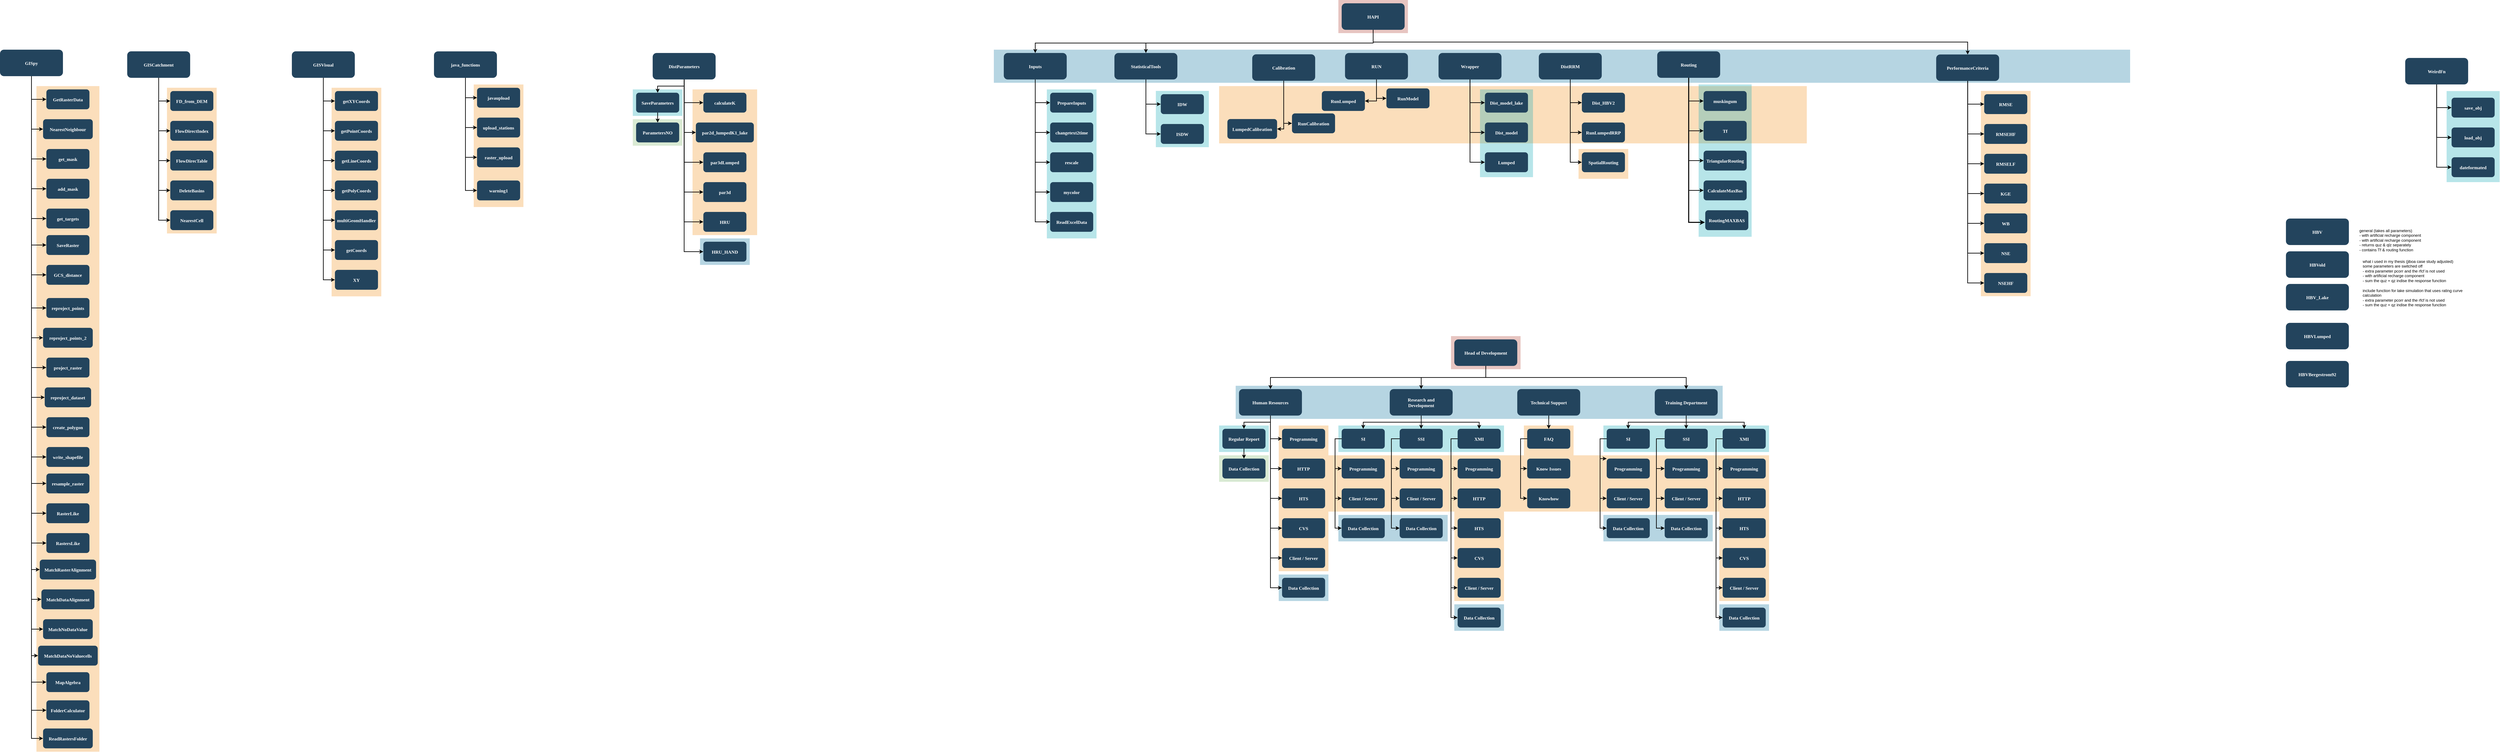 <mxfile pages="1" version="11.2.5" type="device"><diagram id="lhcam2MbxiGKEBuiwz6B" name="Page-1"><mxGraphModel dx="4541" dy="708" grid="1" gridSize="10" guides="1" tooltips="1" connect="1" arrows="1" fold="1" page="1" pageScale="1" pageWidth="850" pageHeight="1100" math="0" shadow="0"><root><mxCell id="0"/><mxCell id="1" parent="0"/><mxCell id="yv6cY5HawdPauyQKYsne-127" value="" style="fillColor=#F2931E;strokeColor=none;opacity=30;" parent="1" vertex="1"><mxGeometry x="360" y="280" width="1774" height="173" as="geometry"/></mxCell><mxCell id="d1zGb4ArJcmBCG-6OyBc-31" value="" style="fillColor=#AE4132;strokeColor=none;opacity=30;" parent="1" vertex="1"><mxGeometry x="720" y="20" width="210" height="100.0" as="geometry"/></mxCell><mxCell id="d1zGb4ArJcmBCG-6OyBc-32" value="" style="fillColor=#10739E;strokeColor=none;opacity=30;" parent="1" vertex="1"><mxGeometry x="-320" y="170" width="3430" height="100" as="geometry"/></mxCell><mxCell id="d1zGb4ArJcmBCG-6OyBc-33" value="" style="fillColor=#F2931E;strokeColor=none;opacity=30;" parent="1" vertex="1"><mxGeometry x="2659.571" y="294.5" width="150" height="620" as="geometry"/></mxCell><mxCell id="d1zGb4ArJcmBCG-6OyBc-34" value="" style="fillColor=#F2931E;strokeColor=none;opacity=30;" parent="1" vertex="1"><mxGeometry x="-1890" y="275.167" width="150" height="370" as="geometry"/></mxCell><mxCell id="d1zGb4ArJcmBCG-6OyBc-36" value="" style="fillColor=#F2931E;strokeColor=none;opacity=30;" parent="1" vertex="1"><mxGeometry x="-2319" y="285" width="150" height="630" as="geometry"/></mxCell><mxCell id="d1zGb4ArJcmBCG-6OyBc-45" value="" style="fillColor=#12AAB5;strokeColor=none;opacity=30;" parent="1" vertex="1"><mxGeometry x="-160" y="290" width="150" height="450" as="geometry"/></mxCell><mxCell id="Qtzoy8OIH2-sHQJFuQ0N-335" style="edgeStyle=orthogonalEdgeStyle;rounded=0;orthogonalLoop=1;jettySize=auto;html=1;strokeWidth=2;entryX=0.5;entryY=0;entryDx=0;entryDy=0;" parent="1" source="d1zGb4ArJcmBCG-6OyBc-47" target="d1zGb4ArJcmBCG-6OyBc-400" edge="1"><mxGeometry relative="1" as="geometry"><Array as="points"><mxPoint x="825" y="150"/><mxPoint x="139" y="150"/></Array></mxGeometry></mxCell><mxCell id="d1zGb4ArJcmBCG-6OyBc-47" value="HAPI" style="rounded=1;fillColor=#23445D;gradientColor=none;strokeColor=none;fontColor=#FFFFFF;fontStyle=1;fontFamily=Tahoma;fontSize=14" parent="1" vertex="1"><mxGeometry x="730" y="30.0" width="190" height="80" as="geometry"/></mxCell><mxCell id="d1zGb4ArJcmBCG-6OyBc-48" value="PerformanceCriteria" style="rounded=1;fillColor=#23445D;gradientColor=none;strokeColor=none;fontColor=#FFFFFF;fontStyle=1;fontFamily=Tahoma;fontSize=14" parent="1" vertex="1"><mxGeometry x="2524.571" y="184.5" width="190" height="80" as="geometry"/></mxCell><mxCell id="d1zGb4ArJcmBCG-6OyBc-49" value="" style="edgeStyle=elbowEdgeStyle;elbow=vertical;strokeWidth=2;rounded=0" parent="1" source="d1zGb4ArJcmBCG-6OyBc-47" target="d1zGb4ArJcmBCG-6OyBc-48" edge="1"><mxGeometry x="310" y="60.0" width="100" height="100" as="geometry"><mxPoint x="310" y="160.0" as="sourcePoint"/><mxPoint x="410" y="60.0" as="targetPoint"/><Array as="points"><mxPoint x="825" y="147"/><mxPoint x="825" y="147"/><mxPoint x="825" y="147"/></Array></mxGeometry></mxCell><mxCell id="d1zGb4ArJcmBCG-6OyBc-690" style="edgeStyle=orthogonalEdgeStyle;rounded=0;orthogonalLoop=1;jettySize=auto;html=1;entryX=0;entryY=0.5;entryDx=0;entryDy=0;strokeWidth=2;" parent="1" source="d1zGb4ArJcmBCG-6OyBc-50" target="d1zGb4ArJcmBCG-6OyBc-688" edge="1"><mxGeometry relative="1" as="geometry"/></mxCell><mxCell id="d1zGb4ArJcmBCG-6OyBc-50" value="java_functions" style="rounded=1;fillColor=#23445D;gradientColor=none;strokeColor=none;fontColor=#FFFFFF;fontStyle=1;fontFamily=Tahoma;fontSize=14" parent="1" vertex="1"><mxGeometry x="-2010" y="175.167" width="190" height="80" as="geometry"/></mxCell><mxCell id="d1zGb4ArJcmBCG-6OyBc-686" style="edgeStyle=orthogonalEdgeStyle;rounded=0;orthogonalLoop=1;jettySize=auto;html=1;entryX=0;entryY=0.5;entryDx=0;entryDy=0;strokeWidth=2;" parent="1" source="d1zGb4ArJcmBCG-6OyBc-51" target="d1zGb4ArJcmBCG-6OyBc-682" edge="1"><mxGeometry relative="1" as="geometry"/></mxCell><mxCell id="d1zGb4ArJcmBCG-6OyBc-51" value="Inputs" style="rounded=1;fillColor=#23445D;gradientColor=none;strokeColor=none;fontColor=#FFFFFF;fontStyle=1;fontFamily=Tahoma;fontSize=14" parent="1" vertex="1"><mxGeometry x="-290.0" y="180.0" width="190" height="80" as="geometry"/></mxCell><mxCell id="d1zGb4ArJcmBCG-6OyBc-680" style="edgeStyle=orthogonalEdgeStyle;rounded=0;orthogonalLoop=1;jettySize=auto;html=1;entryX=0;entryY=0.5;entryDx=0;entryDy=0;strokeWidth=2;" parent="1" source="d1zGb4ArJcmBCG-6OyBc-52" target="d1zGb4ArJcmBCG-6OyBc-679" edge="1"><mxGeometry relative="1" as="geometry"/></mxCell><mxCell id="d1zGb4ArJcmBCG-6OyBc-52" value="GISVisual" style="rounded=1;fillColor=#23445D;gradientColor=none;strokeColor=none;fontColor=#FFFFFF;fontStyle=1;fontFamily=Tahoma;fontSize=14" parent="1" vertex="1"><mxGeometry x="-2439" y="175" width="190" height="80" as="geometry"/></mxCell><mxCell id="d1zGb4ArJcmBCG-6OyBc-55" value="getXYCoords" style="rounded=1;fillColor=#23445D;gradientColor=none;strokeColor=none;fontColor=#FFFFFF;fontStyle=1;fontFamily=Tahoma;fontSize=14" parent="1" vertex="1"><mxGeometry x="-2309" y="295" width="130" height="60" as="geometry"/></mxCell><mxCell id="d1zGb4ArJcmBCG-6OyBc-56" value="getPointCoords" style="rounded=1;fillColor=#23445D;gradientColor=none;strokeColor=none;fontColor=#FFFFFF;fontStyle=1;fontFamily=Tahoma;fontSize=14" parent="1" vertex="1"><mxGeometry x="-2309" y="385" width="130" height="60" as="geometry"/></mxCell><mxCell id="d1zGb4ArJcmBCG-6OyBc-57" value="getLineCoords" style="rounded=1;fillColor=#23445D;gradientColor=none;strokeColor=none;fontColor=#FFFFFF;fontStyle=1;fontFamily=Tahoma;fontSize=14" parent="1" vertex="1"><mxGeometry x="-2309" y="475" width="130" height="60" as="geometry"/></mxCell><mxCell id="d1zGb4ArJcmBCG-6OyBc-58" value="getPolyCoords" style="rounded=1;fillColor=#23445D;gradientColor=none;strokeColor=none;fontColor=#FFFFFF;fontStyle=1;fontFamily=Tahoma;fontSize=14" parent="1" vertex="1"><mxGeometry x="-2309" y="565" width="130" height="60" as="geometry"/></mxCell><mxCell id="d1zGb4ArJcmBCG-6OyBc-59" value="multiGeomHandler" style="rounded=1;fillColor=#23445D;gradientColor=none;strokeColor=none;fontColor=#FFFFFF;fontStyle=1;fontFamily=Tahoma;fontSize=14" parent="1" vertex="1"><mxGeometry x="-2309" y="655" width="130" height="60" as="geometry"/></mxCell><mxCell id="d1zGb4ArJcmBCG-6OyBc-60" value="getCoords" style="rounded=1;fillColor=#23445D;gradientColor=none;strokeColor=none;fontColor=#FFFFFF;fontStyle=1;fontFamily=Tahoma;fontSize=14" parent="1" vertex="1"><mxGeometry x="-2309" y="745" width="130" height="60" as="geometry"/></mxCell><mxCell id="d1zGb4ArJcmBCG-6OyBc-61" value="PrepareInputs" style="rounded=1;fillColor=#23445D;gradientColor=none;strokeColor=none;fontColor=#FFFFFF;fontStyle=1;fontFamily=Tahoma;fontSize=14" parent="1" vertex="1"><mxGeometry x="-150" y="300" width="130" height="60" as="geometry"/></mxCell><mxCell id="d1zGb4ArJcmBCG-6OyBc-62" value="changetext2time" style="rounded=1;fillColor=#23445D;gradientColor=none;strokeColor=none;fontColor=#FFFFFF;fontStyle=1;fontFamily=Tahoma;fontSize=14" parent="1" vertex="1"><mxGeometry x="-150" y="390" width="130" height="60" as="geometry"/></mxCell><mxCell id="d1zGb4ArJcmBCG-6OyBc-63" value="rescale" style="rounded=1;fillColor=#23445D;gradientColor=none;strokeColor=none;fontColor=#FFFFFF;fontStyle=1;fontFamily=Tahoma;fontSize=14" parent="1" vertex="1"><mxGeometry x="-150" y="480" width="130" height="60" as="geometry"/></mxCell><mxCell id="d1zGb4ArJcmBCG-6OyBc-64" value="mycolor" style="rounded=1;fillColor=#23445D;gradientColor=none;strokeColor=none;fontColor=#FFFFFF;fontStyle=1;fontFamily=Tahoma;fontSize=14" parent="1" vertex="1"><mxGeometry x="-150" y="570" width="130" height="60" as="geometry"/></mxCell><mxCell id="d1zGb4ArJcmBCG-6OyBc-76" value="javaupload" style="rounded=1;fillColor=#23445D;gradientColor=none;strokeColor=none;fontColor=#FFFFFF;fontStyle=1;fontFamily=Tahoma;fontSize=14" parent="1" vertex="1"><mxGeometry x="-1880" y="285.167" width="130" height="60" as="geometry"/></mxCell><mxCell id="d1zGb4ArJcmBCG-6OyBc-77" value="upload_stations" style="rounded=1;fillColor=#23445D;gradientColor=none;strokeColor=none;fontColor=#FFFFFF;fontStyle=1;fontFamily=Tahoma;fontSize=14" parent="1" vertex="1"><mxGeometry x="-1880" y="375.167" width="130" height="60" as="geometry"/></mxCell><mxCell id="d1zGb4ArJcmBCG-6OyBc-78" value="raster_upload" style="rounded=1;fillColor=#23445D;gradientColor=none;strokeColor=none;fontColor=#FFFFFF;fontStyle=1;fontFamily=Tahoma;fontSize=14" parent="1" vertex="1"><mxGeometry x="-1880" y="465.167" width="130" height="60" as="geometry"/></mxCell><mxCell id="d1zGb4ArJcmBCG-6OyBc-87" value="RMSE" style="rounded=1;fillColor=#23445D;gradientColor=none;strokeColor=none;fontColor=#FFFFFF;fontStyle=1;fontFamily=Tahoma;fontSize=14" parent="1" vertex="1"><mxGeometry x="2669.571" y="304.5" width="130" height="60" as="geometry"/></mxCell><mxCell id="d1zGb4ArJcmBCG-6OyBc-88" value="RMSEHF" style="rounded=1;fillColor=#23445D;gradientColor=none;strokeColor=none;fontColor=#FFFFFF;fontStyle=1;fontFamily=Tahoma;fontSize=14" parent="1" vertex="1"><mxGeometry x="2669.571" y="394.5" width="130" height="60" as="geometry"/></mxCell><mxCell id="d1zGb4ArJcmBCG-6OyBc-89" value="RMSELF" style="rounded=1;fillColor=#23445D;gradientColor=none;strokeColor=none;fontColor=#FFFFFF;fontStyle=1;fontFamily=Tahoma;fontSize=14" parent="1" vertex="1"><mxGeometry x="2669.571" y="484.5" width="130" height="60" as="geometry"/></mxCell><mxCell id="d1zGb4ArJcmBCG-6OyBc-90" value="KGE" style="rounded=1;fillColor=#23445D;gradientColor=none;strokeColor=none;fontColor=#FFFFFF;fontStyle=1;fontFamily=Tahoma;fontSize=14" parent="1" vertex="1"><mxGeometry x="2669.571" y="574.5" width="130" height="60" as="geometry"/></mxCell><mxCell id="d1zGb4ArJcmBCG-6OyBc-91" value="WB" style="rounded=1;fillColor=#23445D;gradientColor=none;strokeColor=none;fontColor=#FFFFFF;fontStyle=1;fontFamily=Tahoma;fontSize=14" parent="1" vertex="1"><mxGeometry x="2669.571" y="664.5" width="130" height="60" as="geometry"/></mxCell><mxCell id="d1zGb4ArJcmBCG-6OyBc-92" value="NSE" style="rounded=1;fillColor=#23445D;gradientColor=none;strokeColor=none;fontColor=#FFFFFF;fontStyle=1;fontFamily=Tahoma;fontSize=14" parent="1" vertex="1"><mxGeometry x="2669.571" y="754.5" width="130" height="60" as="geometry"/></mxCell><mxCell id="d1zGb4ArJcmBCG-6OyBc-93" value="NSEHF" style="rounded=1;fillColor=#23445D;gradientColor=none;strokeColor=none;fontColor=#FFFFFF;fontStyle=1;fontFamily=Tahoma;fontSize=14" parent="1" vertex="1"><mxGeometry x="2669.571" y="844.5" width="130" height="60" as="geometry"/></mxCell><mxCell id="d1zGb4ArJcmBCG-6OyBc-94" value="" style="edgeStyle=elbowEdgeStyle;elbow=vertical;strokeWidth=2;rounded=0;exitX=0.5;exitY=1;exitDx=0;exitDy=0;" parent="1" source="d1zGb4ArJcmBCG-6OyBc-47" target="d1zGb4ArJcmBCG-6OyBc-51" edge="1"><mxGeometry x="190" y="70.0" width="100" height="100" as="geometry"><mxPoint x="695" y="110" as="sourcePoint"/><mxPoint x="1310.0" y="190.0" as="targetPoint"/><Array as="points"><mxPoint x="340" y="150"/></Array></mxGeometry></mxCell><mxCell id="d1zGb4ArJcmBCG-6OyBc-97" value="" style="edgeStyle=elbowEdgeStyle;elbow=horizontal;strokeWidth=2;rounded=0" parent="1" source="d1zGb4ArJcmBCG-6OyBc-52" target="d1zGb4ArJcmBCG-6OyBc-55" edge="1"><mxGeometry x="-2569" y="-25" width="100" height="100" as="geometry"><mxPoint x="-2569" y="75" as="sourcePoint"/><mxPoint x="-2469" y="-25" as="targetPoint"/><Array as="points"><mxPoint x="-2344" y="275"/></Array></mxGeometry></mxCell><mxCell id="d1zGb4ArJcmBCG-6OyBc-98" value="" style="edgeStyle=elbowEdgeStyle;elbow=horizontal;strokeWidth=2;rounded=0" parent="1" source="d1zGb4ArJcmBCG-6OyBc-52" target="d1zGb4ArJcmBCG-6OyBc-56" edge="1"><mxGeometry x="-2569" y="-25" width="100" height="100" as="geometry"><mxPoint x="-2569" y="75" as="sourcePoint"/><mxPoint x="-2469" y="-25" as="targetPoint"/><Array as="points"><mxPoint x="-2344" y="315"/></Array></mxGeometry></mxCell><mxCell id="d1zGb4ArJcmBCG-6OyBc-99" value="" style="edgeStyle=elbowEdgeStyle;elbow=horizontal;strokeWidth=2;rounded=0" parent="1" source="d1zGb4ArJcmBCG-6OyBc-52" target="d1zGb4ArJcmBCG-6OyBc-57" edge="1"><mxGeometry x="-2569" y="-25" width="100" height="100" as="geometry"><mxPoint x="-2569" y="75" as="sourcePoint"/><mxPoint x="-2469" y="-25" as="targetPoint"/><Array as="points"><mxPoint x="-2344" y="365"/></Array></mxGeometry></mxCell><mxCell id="d1zGb4ArJcmBCG-6OyBc-100" value="" style="edgeStyle=elbowEdgeStyle;elbow=horizontal;strokeWidth=2;rounded=0" parent="1" source="d1zGb4ArJcmBCG-6OyBc-52" target="d1zGb4ArJcmBCG-6OyBc-58" edge="1"><mxGeometry x="-2569" y="-25" width="100" height="100" as="geometry"><mxPoint x="-2569" y="75" as="sourcePoint"/><mxPoint x="-2469" y="-25" as="targetPoint"/><Array as="points"><mxPoint x="-2344" y="415"/></Array></mxGeometry></mxCell><mxCell id="d1zGb4ArJcmBCG-6OyBc-101" value="" style="edgeStyle=elbowEdgeStyle;elbow=horizontal;strokeWidth=2;rounded=0" parent="1" source="d1zGb4ArJcmBCG-6OyBc-52" target="d1zGb4ArJcmBCG-6OyBc-59" edge="1"><mxGeometry x="-2569" y="-25" width="100" height="100" as="geometry"><mxPoint x="-2569" y="75" as="sourcePoint"/><mxPoint x="-2469" y="-25" as="targetPoint"/><Array as="points"><mxPoint x="-2344" y="455"/></Array></mxGeometry></mxCell><mxCell id="d1zGb4ArJcmBCG-6OyBc-102" value="" style="edgeStyle=elbowEdgeStyle;elbow=horizontal;strokeWidth=2;rounded=0" parent="1" source="d1zGb4ArJcmBCG-6OyBc-52" target="d1zGb4ArJcmBCG-6OyBc-60" edge="1"><mxGeometry x="-2569" y="-25" width="100" height="100" as="geometry"><mxPoint x="-2569" y="75" as="sourcePoint"/><mxPoint x="-2469" y="-25" as="targetPoint"/><Array as="points"><mxPoint x="-2344" y="505"/></Array></mxGeometry></mxCell><mxCell id="d1zGb4ArJcmBCG-6OyBc-103" value="" style="edgeStyle=elbowEdgeStyle;elbow=horizontal;strokeWidth=2;rounded=0;exitX=0.5;exitY=1;exitDx=0;exitDy=0;" parent="1" source="d1zGb4ArJcmBCG-6OyBc-51" target="d1zGb4ArJcmBCG-6OyBc-62" edge="1"><mxGeometry x="-590" y="-20.0" width="100" height="100" as="geometry"><mxPoint x="-590" y="80.0" as="sourcePoint"/><mxPoint x="-490" y="-20.0" as="targetPoint"/><Array as="points"><mxPoint x="-195" y="340"/></Array></mxGeometry></mxCell><mxCell id="d1zGb4ArJcmBCG-6OyBc-104" value="" style="edgeStyle=elbowEdgeStyle;elbow=horizontal;strokeWidth=2;rounded=0;exitX=0.5;exitY=1;exitDx=0;exitDy=0;" parent="1" source="d1zGb4ArJcmBCG-6OyBc-51" target="d1zGb4ArJcmBCG-6OyBc-63" edge="1"><mxGeometry x="-590" y="-20.0" width="100" height="100" as="geometry"><mxPoint x="-590" y="80.0" as="sourcePoint"/><mxPoint x="-490" y="-20.0" as="targetPoint"/><Array as="points"><mxPoint x="-195" y="380"/></Array></mxGeometry></mxCell><mxCell id="d1zGb4ArJcmBCG-6OyBc-105" value="" style="edgeStyle=elbowEdgeStyle;elbow=horizontal;strokeWidth=2;rounded=0;exitX=0.5;exitY=1;exitDx=0;exitDy=0;" parent="1" source="d1zGb4ArJcmBCG-6OyBc-51" target="d1zGb4ArJcmBCG-6OyBc-64" edge="1"><mxGeometry x="-590" y="-20.0" width="100" height="100" as="geometry"><mxPoint x="-265" y="330" as="sourcePoint"/><mxPoint x="-490" y="-20.0" as="targetPoint"/><Array as="points"><mxPoint x="-195" y="430"/></Array></mxGeometry></mxCell><mxCell id="d1zGb4ArJcmBCG-6OyBc-115" value="" style="edgeStyle=elbowEdgeStyle;elbow=horizontal;strokeWidth=2;rounded=0;exitX=0.5;exitY=1;exitDx=0;exitDy=0;" parent="1" source="d1zGb4ArJcmBCG-6OyBc-50" target="d1zGb4ArJcmBCG-6OyBc-77" edge="1"><mxGeometry x="-2880" y="-34.833" width="100" height="100" as="geometry"><mxPoint x="-2880" y="65.167" as="sourcePoint"/><mxPoint x="-2780" y="-34.833" as="targetPoint"/><Array as="points"><mxPoint x="-1915" y="335.167"/></Array></mxGeometry></mxCell><mxCell id="d1zGb4ArJcmBCG-6OyBc-116" value="" style="edgeStyle=elbowEdgeStyle;elbow=horizontal;strokeWidth=2;rounded=0;exitX=0.5;exitY=1;exitDx=0;exitDy=0;" parent="1" source="d1zGb4ArJcmBCG-6OyBc-50" target="d1zGb4ArJcmBCG-6OyBc-78" edge="1"><mxGeometry x="-2880" y="-34.833" width="100" height="100" as="geometry"><mxPoint x="-2880" y="65.167" as="sourcePoint"/><mxPoint x="-2780" y="-34.833" as="targetPoint"/><Array as="points"><mxPoint x="-1915" y="375.167"/></Array></mxGeometry></mxCell><mxCell id="d1zGb4ArJcmBCG-6OyBc-123" value="" style="edgeStyle=elbowEdgeStyle;elbow=horizontal;strokeWidth=2;rounded=0;exitX=0.5;exitY=1;exitDx=0;exitDy=0;" parent="1" source="d1zGb4ArJcmBCG-6OyBc-48" target="d1zGb4ArJcmBCG-6OyBc-88" edge="1"><mxGeometry x="1079.571" y="-15.5" width="100" height="100" as="geometry"><mxPoint x="1079.571" y="84.5" as="sourcePoint"/><mxPoint x="1179.571" y="-15.5" as="targetPoint"/><Array as="points"><mxPoint x="2619.571" y="344.5"/></Array></mxGeometry></mxCell><mxCell id="d1zGb4ArJcmBCG-6OyBc-124" value="" style="edgeStyle=elbowEdgeStyle;elbow=horizontal;strokeWidth=2;rounded=0;exitX=0.5;exitY=1;exitDx=0;exitDy=0;" parent="1" source="d1zGb4ArJcmBCG-6OyBc-48" target="d1zGb4ArJcmBCG-6OyBc-89" edge="1"><mxGeometry x="1079.571" y="-15.5" width="100" height="100" as="geometry"><mxPoint x="1079.571" y="84.5" as="sourcePoint"/><mxPoint x="1179.571" y="-15.5" as="targetPoint"/><Array as="points"><mxPoint x="2619.571" y="384.5"/></Array></mxGeometry></mxCell><mxCell id="d1zGb4ArJcmBCG-6OyBc-125" value="" style="edgeStyle=elbowEdgeStyle;elbow=horizontal;strokeWidth=2;rounded=0;exitX=0.5;exitY=1;exitDx=0;exitDy=0;" parent="1" source="d1zGb4ArJcmBCG-6OyBc-48" target="d1zGb4ArJcmBCG-6OyBc-90" edge="1"><mxGeometry x="1079.571" y="-15.5" width="100" height="100" as="geometry"><mxPoint x="1079.571" y="84.5" as="sourcePoint"/><mxPoint x="1179.571" y="-15.5" as="targetPoint"/><Array as="points"><mxPoint x="2619.571" y="434.5"/></Array></mxGeometry></mxCell><mxCell id="d1zGb4ArJcmBCG-6OyBc-126" value="" style="edgeStyle=elbowEdgeStyle;elbow=horizontal;strokeWidth=2;rounded=0;exitX=0.5;exitY=1;exitDx=0;exitDy=0;" parent="1" source="d1zGb4ArJcmBCG-6OyBc-48" target="d1zGb4ArJcmBCG-6OyBc-91" edge="1"><mxGeometry x="1079.571" y="-15.5" width="100" height="100" as="geometry"><mxPoint x="1079.571" y="84.5" as="sourcePoint"/><mxPoint x="1179.571" y="-15.5" as="targetPoint"/><Array as="points"><mxPoint x="2619.571" y="464.5"/></Array></mxGeometry></mxCell><mxCell id="d1zGb4ArJcmBCG-6OyBc-127" value="" style="edgeStyle=elbowEdgeStyle;elbow=horizontal;strokeWidth=2;rounded=0;exitX=0.5;exitY=1;exitDx=0;exitDy=0;" parent="1" source="d1zGb4ArJcmBCG-6OyBc-48" target="d1zGb4ArJcmBCG-6OyBc-92" edge="1"><mxGeometry x="1079.571" y="-15.5" width="100" height="100" as="geometry"><mxPoint x="1079.571" y="84.5" as="sourcePoint"/><mxPoint x="1179.571" y="-15.5" as="targetPoint"/><Array as="points"><mxPoint x="2619.571" y="524.5"/></Array></mxGeometry></mxCell><mxCell id="d1zGb4ArJcmBCG-6OyBc-128" value="" style="edgeStyle=elbowEdgeStyle;elbow=horizontal;strokeWidth=2;rounded=0;exitX=0.5;exitY=1;exitDx=0;exitDy=0;" parent="1" source="d1zGb4ArJcmBCG-6OyBc-48" target="d1zGb4ArJcmBCG-6OyBc-93" edge="1"><mxGeometry x="1079.571" y="-15.5" width="100" height="100" as="geometry"><mxPoint x="1079.571" y="84.5" as="sourcePoint"/><mxPoint x="1179.571" y="-15.5" as="targetPoint"/><Array as="points"><mxPoint x="2619.571" y="564.5"/></Array></mxGeometry></mxCell><mxCell id="d1zGb4ArJcmBCG-6OyBc-130" value="" style="edgeStyle=elbowEdgeStyle;elbow=vertical;strokeWidth=2;rounded=0;entryX=0;entryY=0.5;entryDx=0;entryDy=0;exitX=0.5;exitY=1;exitDx=0;exitDy=0;" parent="1" source="d1zGb4ArJcmBCG-6OyBc-51" target="d1zGb4ArJcmBCG-6OyBc-61" edge="1"><mxGeometry x="-875" y="-20.0" width="100" height="100" as="geometry"><mxPoint x="-875" y="80.0" as="sourcePoint"/><mxPoint x="-174" y="330" as="targetPoint"/><Array as="points"><mxPoint x="-185" y="330"/></Array></mxGeometry></mxCell><mxCell id="d1zGb4ArJcmBCG-6OyBc-132" value="" style="edgeStyle=elbowEdgeStyle;elbow=vertical;strokeWidth=2;rounded=0;entryX=0;entryY=0.5;entryDx=0;entryDy=0;" parent="1" source="d1zGb4ArJcmBCG-6OyBc-50" target="d1zGb4ArJcmBCG-6OyBc-76" edge="1"><mxGeometry x="-2980" y="-24.833" width="100" height="100" as="geometry"><mxPoint x="-2980" y="75.167" as="sourcePoint"/><mxPoint x="-2880" y="-24.833" as="targetPoint"/><Array as="points"><mxPoint x="-1915" y="315.167"/></Array></mxGeometry></mxCell><mxCell id="d1zGb4ArJcmBCG-6OyBc-135" value="" style="edgeStyle=elbowEdgeStyle;elbow=vertical;strokeWidth=2;rounded=0;entryX=0;entryY=0.5;entryDx=0;entryDy=0;" parent="1" source="d1zGb4ArJcmBCG-6OyBc-48" target="d1zGb4ArJcmBCG-6OyBc-87" edge="1"><mxGeometry x="1139.571" y="-15.5" width="100" height="100" as="geometry"><mxPoint x="1139.571" y="84.5" as="sourcePoint"/><mxPoint x="1239.571" y="-15.5" as="targetPoint"/><Array as="points"><mxPoint x="2619.571" y="334.5"/></Array></mxGeometry></mxCell><mxCell id="d1zGb4ArJcmBCG-6OyBc-221" value="" style="fillColor=#F2931E;strokeColor=none;opacity=30;" parent="1" vertex="1"><mxGeometry x="-3210" y="280" width="190" height="2010" as="geometry"/></mxCell><mxCell id="d1zGb4ArJcmBCG-6OyBc-661" style="edgeStyle=orthogonalEdgeStyle;rounded=0;orthogonalLoop=1;jettySize=auto;html=1;entryX=0;entryY=0.5;entryDx=0;entryDy=0;strokeWidth=2;" parent="1" source="d1zGb4ArJcmBCG-6OyBc-225" target="d1zGb4ArJcmBCG-6OyBc-641" edge="1"><mxGeometry relative="1" as="geometry"/></mxCell><mxCell id="d1zGb4ArJcmBCG-6OyBc-662" style="edgeStyle=orthogonalEdgeStyle;rounded=0;orthogonalLoop=1;jettySize=auto;html=1;entryX=0;entryY=0.5;entryDx=0;entryDy=0;strokeWidth=2;" parent="1" source="d1zGb4ArJcmBCG-6OyBc-225" target="d1zGb4ArJcmBCG-6OyBc-646" edge="1"><mxGeometry relative="1" as="geometry"/></mxCell><mxCell id="d1zGb4ArJcmBCG-6OyBc-663" style="edgeStyle=orthogonalEdgeStyle;rounded=0;orthogonalLoop=1;jettySize=auto;html=1;entryX=0;entryY=0.5;entryDx=0;entryDy=0;strokeWidth=2;" parent="1" source="d1zGb4ArJcmBCG-6OyBc-225" target="d1zGb4ArJcmBCG-6OyBc-645" edge="1"><mxGeometry relative="1" as="geometry"/></mxCell><mxCell id="d1zGb4ArJcmBCG-6OyBc-664" style="edgeStyle=orthogonalEdgeStyle;rounded=0;orthogonalLoop=1;jettySize=auto;html=1;entryX=0;entryY=0.5;entryDx=0;entryDy=0;strokeWidth=2;" parent="1" source="d1zGb4ArJcmBCG-6OyBc-225" target="d1zGb4ArJcmBCG-6OyBc-644" edge="1"><mxGeometry relative="1" as="geometry"/></mxCell><mxCell id="d1zGb4ArJcmBCG-6OyBc-665" style="edgeStyle=orthogonalEdgeStyle;rounded=0;orthogonalLoop=1;jettySize=auto;html=1;entryX=0;entryY=0.5;entryDx=0;entryDy=0;strokeWidth=2;" parent="1" source="d1zGb4ArJcmBCG-6OyBc-225" target="d1zGb4ArJcmBCG-6OyBc-643" edge="1"><mxGeometry relative="1" as="geometry"/></mxCell><mxCell id="d1zGb4ArJcmBCG-6OyBc-666" style="edgeStyle=orthogonalEdgeStyle;rounded=0;orthogonalLoop=1;jettySize=auto;html=1;entryX=0;entryY=0.5;entryDx=0;entryDy=0;strokeWidth=2;" parent="1" source="d1zGb4ArJcmBCG-6OyBc-225" target="d1zGb4ArJcmBCG-6OyBc-642" edge="1"><mxGeometry relative="1" as="geometry"/></mxCell><mxCell id="d1zGb4ArJcmBCG-6OyBc-667" style="edgeStyle=orthogonalEdgeStyle;rounded=0;orthogonalLoop=1;jettySize=auto;html=1;entryX=0;entryY=0.5;entryDx=0;entryDy=0;strokeWidth=2;" parent="1" source="d1zGb4ArJcmBCG-6OyBc-225" target="d1zGb4ArJcmBCG-6OyBc-648" edge="1"><mxGeometry relative="1" as="geometry"/></mxCell><mxCell id="d1zGb4ArJcmBCG-6OyBc-668" style="edgeStyle=orthogonalEdgeStyle;rounded=0;orthogonalLoop=1;jettySize=auto;html=1;entryX=0;entryY=0.5;entryDx=0;entryDy=0;strokeWidth=2;" parent="1" source="d1zGb4ArJcmBCG-6OyBc-225" target="d1zGb4ArJcmBCG-6OyBc-653" edge="1"><mxGeometry relative="1" as="geometry"/></mxCell><mxCell id="d1zGb4ArJcmBCG-6OyBc-669" style="edgeStyle=orthogonalEdgeStyle;rounded=0;orthogonalLoop=1;jettySize=auto;html=1;strokeWidth=2;entryX=0;entryY=0.5;entryDx=0;entryDy=0;" parent="1" source="d1zGb4ArJcmBCG-6OyBc-225" target="d1zGb4ArJcmBCG-6OyBc-652" edge="1"><mxGeometry relative="1" as="geometry"/></mxCell><mxCell id="d1zGb4ArJcmBCG-6OyBc-670" style="edgeStyle=orthogonalEdgeStyle;rounded=0;orthogonalLoop=1;jettySize=auto;html=1;entryX=0;entryY=0.5;entryDx=0;entryDy=0;strokeWidth=2;" parent="1" source="d1zGb4ArJcmBCG-6OyBc-225" target="d1zGb4ArJcmBCG-6OyBc-651" edge="1"><mxGeometry relative="1" as="geometry"/></mxCell><mxCell id="d1zGb4ArJcmBCG-6OyBc-671" style="edgeStyle=orthogonalEdgeStyle;rounded=0;orthogonalLoop=1;jettySize=auto;html=1;entryX=0;entryY=0.5;entryDx=0;entryDy=0;strokeWidth=2;" parent="1" source="d1zGb4ArJcmBCG-6OyBc-225" target="d1zGb4ArJcmBCG-6OyBc-650" edge="1"><mxGeometry relative="1" as="geometry"/></mxCell><mxCell id="d1zGb4ArJcmBCG-6OyBc-672" style="edgeStyle=orthogonalEdgeStyle;rounded=0;orthogonalLoop=1;jettySize=auto;html=1;entryX=0;entryY=0.5;entryDx=0;entryDy=0;strokeWidth=2;" parent="1" source="d1zGb4ArJcmBCG-6OyBc-225" target="d1zGb4ArJcmBCG-6OyBc-649" edge="1"><mxGeometry relative="1" as="geometry"/></mxCell><mxCell id="d1zGb4ArJcmBCG-6OyBc-673" style="edgeStyle=orthogonalEdgeStyle;rounded=0;orthogonalLoop=1;jettySize=auto;html=1;entryX=0;entryY=0.5;entryDx=0;entryDy=0;strokeWidth=2;" parent="1" source="d1zGb4ArJcmBCG-6OyBc-225" target="d1zGb4ArJcmBCG-6OyBc-657" edge="1"><mxGeometry relative="1" as="geometry"/></mxCell><mxCell id="d1zGb4ArJcmBCG-6OyBc-674" style="edgeStyle=orthogonalEdgeStyle;rounded=0;orthogonalLoop=1;jettySize=auto;html=1;entryX=0;entryY=0.5;entryDx=0;entryDy=0;strokeWidth=2;" parent="1" source="d1zGb4ArJcmBCG-6OyBc-225" target="d1zGb4ArJcmBCG-6OyBc-656" edge="1"><mxGeometry relative="1" as="geometry"/></mxCell><mxCell id="d1zGb4ArJcmBCG-6OyBc-675" style="edgeStyle=orthogonalEdgeStyle;rounded=0;orthogonalLoop=1;jettySize=auto;html=1;entryX=0;entryY=0.5;entryDx=0;entryDy=0;strokeWidth=2;" parent="1" source="d1zGb4ArJcmBCG-6OyBc-225" target="d1zGb4ArJcmBCG-6OyBc-655" edge="1"><mxGeometry relative="1" as="geometry"/></mxCell><mxCell id="d1zGb4ArJcmBCG-6OyBc-676" style="edgeStyle=orthogonalEdgeStyle;rounded=0;orthogonalLoop=1;jettySize=auto;html=1;entryX=0;entryY=0.5;entryDx=0;entryDy=0;strokeWidth=2;" parent="1" source="d1zGb4ArJcmBCG-6OyBc-225" target="d1zGb4ArJcmBCG-6OyBc-654" edge="1"><mxGeometry relative="1" as="geometry"/></mxCell><mxCell id="d1zGb4ArJcmBCG-6OyBc-677" style="edgeStyle=orthogonalEdgeStyle;rounded=0;orthogonalLoop=1;jettySize=auto;html=1;entryX=0;entryY=0.5;entryDx=0;entryDy=0;strokeWidth=2;" parent="1" source="d1zGb4ArJcmBCG-6OyBc-225" target="d1zGb4ArJcmBCG-6OyBc-658" edge="1"><mxGeometry relative="1" as="geometry"/></mxCell><mxCell id="d1zGb4ArJcmBCG-6OyBc-678" style="edgeStyle=orthogonalEdgeStyle;rounded=0;orthogonalLoop=1;jettySize=auto;html=1;entryX=0;entryY=0.5;entryDx=0;entryDy=0;strokeWidth=2;" parent="1" source="d1zGb4ArJcmBCG-6OyBc-225" target="d1zGb4ArJcmBCG-6OyBc-660" edge="1"><mxGeometry relative="1" as="geometry"/></mxCell><mxCell id="d1zGb4ArJcmBCG-6OyBc-225" value="GISpy" style="rounded=1;fillColor=#23445D;gradientColor=none;strokeColor=none;fontColor=#FFFFFF;fontStyle=1;fontFamily=Tahoma;fontSize=14" parent="1" vertex="1"><mxGeometry x="-3320" y="170.0" width="190" height="80" as="geometry"/></mxCell><mxCell id="d1zGb4ArJcmBCG-6OyBc-228" value="GetRasterData" style="rounded=1;fillColor=#23445D;gradientColor=none;strokeColor=none;fontColor=#FFFFFF;fontStyle=1;fontFamily=Tahoma;fontSize=14" parent="1" vertex="1"><mxGeometry x="-3180" y="290" width="130" height="60" as="geometry"/></mxCell><mxCell id="d1zGb4ArJcmBCG-6OyBc-229" value="NearestNeighbour" style="rounded=1;fillColor=#23445D;gradientColor=none;strokeColor=none;fontColor=#FFFFFF;fontStyle=1;fontFamily=Tahoma;fontSize=14" parent="1" vertex="1"><mxGeometry x="-3190" y="380" width="150" height="60" as="geometry"/></mxCell><mxCell id="d1zGb4ArJcmBCG-6OyBc-230" value="get_mask" style="rounded=1;fillColor=#23445D;gradientColor=none;strokeColor=none;fontColor=#FFFFFF;fontStyle=1;fontFamily=Tahoma;fontSize=14" parent="1" vertex="1"><mxGeometry x="-3180" y="470" width="130" height="60" as="geometry"/></mxCell><mxCell id="d1zGb4ArJcmBCG-6OyBc-231" value="add_mask" style="rounded=1;fillColor=#23445D;gradientColor=none;strokeColor=none;fontColor=#FFFFFF;fontStyle=1;fontFamily=Tahoma;fontSize=14" parent="1" vertex="1"><mxGeometry x="-3180" y="560" width="130" height="60" as="geometry"/></mxCell><mxCell id="d1zGb4ArJcmBCG-6OyBc-232" value="get_targets" style="rounded=1;fillColor=#23445D;gradientColor=none;strokeColor=none;fontColor=#FFFFFF;fontStyle=1;fontFamily=Tahoma;fontSize=14" parent="1" vertex="1"><mxGeometry x="-3180" y="650" width="130" height="60" as="geometry"/></mxCell><mxCell id="d1zGb4ArJcmBCG-6OyBc-235" value="" style="edgeStyle=elbowEdgeStyle;elbow=horizontal;strokeWidth=2;rounded=0" parent="1" source="d1zGb4ArJcmBCG-6OyBc-225" target="d1zGb4ArJcmBCG-6OyBc-228" edge="1"><mxGeometry x="-3450" y="-30.0" width="100" height="100" as="geometry"><mxPoint x="-3450" y="70.0" as="sourcePoint"/><mxPoint x="-3350" y="-30.0" as="targetPoint"/><Array as="points"><mxPoint x="-3225" y="270"/></Array></mxGeometry></mxCell><mxCell id="d1zGb4ArJcmBCG-6OyBc-236" value="" style="edgeStyle=elbowEdgeStyle;elbow=horizontal;strokeWidth=2;rounded=0" parent="1" source="d1zGb4ArJcmBCG-6OyBc-225" target="d1zGb4ArJcmBCG-6OyBc-229" edge="1"><mxGeometry x="-3450" y="-30.0" width="100" height="100" as="geometry"><mxPoint x="-3450" y="70.0" as="sourcePoint"/><mxPoint x="-3350" y="-30.0" as="targetPoint"/><Array as="points"><mxPoint x="-3225" y="310"/></Array></mxGeometry></mxCell><mxCell id="d1zGb4ArJcmBCG-6OyBc-237" value="" style="edgeStyle=elbowEdgeStyle;elbow=horizontal;strokeWidth=2;rounded=0" parent="1" source="d1zGb4ArJcmBCG-6OyBc-225" target="d1zGb4ArJcmBCG-6OyBc-230" edge="1"><mxGeometry x="-3450" y="-30.0" width="100" height="100" as="geometry"><mxPoint x="-3450" y="70.0" as="sourcePoint"/><mxPoint x="-3350" y="-30.0" as="targetPoint"/><Array as="points"><mxPoint x="-3225" y="360"/></Array></mxGeometry></mxCell><mxCell id="d1zGb4ArJcmBCG-6OyBc-238" value="" style="edgeStyle=elbowEdgeStyle;elbow=horizontal;strokeWidth=2;rounded=0" parent="1" source="d1zGb4ArJcmBCG-6OyBc-225" target="d1zGb4ArJcmBCG-6OyBc-231" edge="1"><mxGeometry x="-3450" y="-30.0" width="100" height="100" as="geometry"><mxPoint x="-3450" y="70.0" as="sourcePoint"/><mxPoint x="-3350" y="-30.0" as="targetPoint"/><Array as="points"><mxPoint x="-3225" y="410"/></Array></mxGeometry></mxCell><mxCell id="d1zGb4ArJcmBCG-6OyBc-239" value="" style="edgeStyle=elbowEdgeStyle;elbow=horizontal;strokeWidth=2;rounded=0" parent="1" source="d1zGb4ArJcmBCG-6OyBc-225" target="d1zGb4ArJcmBCG-6OyBc-232" edge="1"><mxGeometry x="-3450" y="-30.0" width="100" height="100" as="geometry"><mxPoint x="-3450" y="70.0" as="sourcePoint"/><mxPoint x="-3350" y="-30.0" as="targetPoint"/><Array as="points"><mxPoint x="-3225" y="450"/></Array></mxGeometry></mxCell><mxCell id="d1zGb4ArJcmBCG-6OyBc-242" value="" style="fillColor=#F2931E;strokeColor=none;opacity=30;" parent="1" vertex="1"><mxGeometry x="-2816" y="285.0" width="150.0" height="440.0" as="geometry"/></mxCell><mxCell id="d1zGb4ArJcmBCG-6OyBc-246" value="GISCatchment" style="rounded=1;fillColor=#23445D;gradientColor=none;strokeColor=none;fontColor=#FFFFFF;fontStyle=1;fontFamily=Tahoma;fontSize=14" parent="1" vertex="1"><mxGeometry x="-2936" y="175" width="190" height="80" as="geometry"/></mxCell><mxCell id="d1zGb4ArJcmBCG-6OyBc-249" value="FD_from_DEM" style="rounded=1;fillColor=#23445D;gradientColor=none;strokeColor=none;fontColor=#FFFFFF;fontStyle=1;fontFamily=Tahoma;fontSize=14" parent="1" vertex="1"><mxGeometry x="-2806" y="295" width="130" height="60" as="geometry"/></mxCell><mxCell id="d1zGb4ArJcmBCG-6OyBc-250" value="FlowDirectIndex" style="rounded=1;fillColor=#23445D;gradientColor=none;strokeColor=none;fontColor=#FFFFFF;fontStyle=1;fontFamily=Tahoma;fontSize=14" parent="1" vertex="1"><mxGeometry x="-2806" y="385" width="130" height="60" as="geometry"/></mxCell><mxCell id="d1zGb4ArJcmBCG-6OyBc-251" value="FlowDirecTable" style="rounded=1;fillColor=#23445D;gradientColor=none;strokeColor=none;fontColor=#FFFFFF;fontStyle=1;fontFamily=Tahoma;fontSize=14" parent="1" vertex="1"><mxGeometry x="-2806" y="475" width="130" height="60" as="geometry"/></mxCell><mxCell id="d1zGb4ArJcmBCG-6OyBc-252" value="DeleteBasins" style="rounded=1;fillColor=#23445D;gradientColor=none;strokeColor=none;fontColor=#FFFFFF;fontStyle=1;fontFamily=Tahoma;fontSize=14" parent="1" vertex="1"><mxGeometry x="-2806" y="565" width="130" height="60" as="geometry"/></mxCell><mxCell id="d1zGb4ArJcmBCG-6OyBc-253" value="NearestCell" style="rounded=1;fillColor=#23445D;gradientColor=none;strokeColor=none;fontColor=#FFFFFF;fontStyle=1;fontFamily=Tahoma;fontSize=14" parent="1" vertex="1"><mxGeometry x="-2806" y="655" width="130" height="60" as="geometry"/></mxCell><mxCell id="d1zGb4ArJcmBCG-6OyBc-256" value="" style="edgeStyle=elbowEdgeStyle;elbow=horizontal;strokeWidth=2;rounded=0" parent="1" source="d1zGb4ArJcmBCG-6OyBc-246" target="d1zGb4ArJcmBCG-6OyBc-249" edge="1"><mxGeometry x="-3066" y="-25" width="100" height="100" as="geometry"><mxPoint x="-3066" y="75" as="sourcePoint"/><mxPoint x="-2966" y="-25" as="targetPoint"/><Array as="points"><mxPoint x="-2841" y="275"/></Array></mxGeometry></mxCell><mxCell id="d1zGb4ArJcmBCG-6OyBc-257" value="" style="edgeStyle=elbowEdgeStyle;elbow=horizontal;strokeWidth=2;rounded=0" parent="1" source="d1zGb4ArJcmBCG-6OyBc-246" target="d1zGb4ArJcmBCG-6OyBc-250" edge="1"><mxGeometry x="-3066" y="-25" width="100" height="100" as="geometry"><mxPoint x="-3066" y="75" as="sourcePoint"/><mxPoint x="-2966" y="-25" as="targetPoint"/><Array as="points"><mxPoint x="-2841" y="315"/></Array></mxGeometry></mxCell><mxCell id="d1zGb4ArJcmBCG-6OyBc-258" value="" style="edgeStyle=elbowEdgeStyle;elbow=horizontal;strokeWidth=2;rounded=0" parent="1" source="d1zGb4ArJcmBCG-6OyBc-246" target="d1zGb4ArJcmBCG-6OyBc-251" edge="1"><mxGeometry x="-3066" y="-25" width="100" height="100" as="geometry"><mxPoint x="-3066" y="75" as="sourcePoint"/><mxPoint x="-2966" y="-25" as="targetPoint"/><Array as="points"><mxPoint x="-2841" y="365"/></Array></mxGeometry></mxCell><mxCell id="d1zGb4ArJcmBCG-6OyBc-259" value="" style="edgeStyle=elbowEdgeStyle;elbow=horizontal;strokeWidth=2;rounded=0" parent="1" source="d1zGb4ArJcmBCG-6OyBc-246" target="d1zGb4ArJcmBCG-6OyBc-252" edge="1"><mxGeometry x="-3066" y="-25" width="100" height="100" as="geometry"><mxPoint x="-3066" y="75" as="sourcePoint"/><mxPoint x="-2966" y="-25" as="targetPoint"/><Array as="points"><mxPoint x="-2841" y="415"/></Array></mxGeometry></mxCell><mxCell id="d1zGb4ArJcmBCG-6OyBc-260" value="" style="edgeStyle=elbowEdgeStyle;elbow=horizontal;strokeWidth=2;rounded=0" parent="1" source="d1zGb4ArJcmBCG-6OyBc-246" target="d1zGb4ArJcmBCG-6OyBc-253" edge="1"><mxGeometry x="-3066" y="-25" width="100" height="100" as="geometry"><mxPoint x="-3066" y="75" as="sourcePoint"/><mxPoint x="-2966" y="-25" as="targetPoint"/><Array as="points"><mxPoint x="-2841" y="455"/></Array></mxGeometry></mxCell><mxCell id="d1zGb4ArJcmBCG-6OyBc-263" value="" style="fillColor=#F2931E;strokeColor=none;opacity=30;" parent="1" vertex="1"><mxGeometry x="1445" y="470" width="150" height="90" as="geometry"/></mxCell><mxCell id="d1zGb4ArJcmBCG-6OyBc-267" value="DistRRM" style="rounded=1;fillColor=#23445D;gradientColor=none;strokeColor=none;fontColor=#FFFFFF;fontStyle=1;fontFamily=Tahoma;fontSize=14" parent="1" vertex="1"><mxGeometry x="1325" y="180" width="190" height="80" as="geometry"/></mxCell><mxCell id="d1zGb4ArJcmBCG-6OyBc-270" value="Dist_HBV2" style="rounded=1;fillColor=#23445D;gradientColor=none;strokeColor=none;fontColor=#FFFFFF;fontStyle=1;fontFamily=Tahoma;fontSize=14" parent="1" vertex="1"><mxGeometry x="1455" y="300" width="130" height="60" as="geometry"/></mxCell><mxCell id="d1zGb4ArJcmBCG-6OyBc-271" value="RunLumpedRRP" style="rounded=1;fillColor=#23445D;gradientColor=none;strokeColor=none;fontColor=#FFFFFF;fontStyle=1;fontFamily=Tahoma;fontSize=14" parent="1" vertex="1"><mxGeometry x="1455" y="390" width="130" height="60" as="geometry"/></mxCell><mxCell id="d1zGb4ArJcmBCG-6OyBc-272" value="SpatialRouting" style="rounded=1;fillColor=#23445D;gradientColor=none;strokeColor=none;fontColor=#FFFFFF;fontStyle=1;fontFamily=Tahoma;fontSize=14" parent="1" vertex="1"><mxGeometry x="1455" y="480" width="130" height="60" as="geometry"/></mxCell><mxCell id="d1zGb4ArJcmBCG-6OyBc-277" value="" style="edgeStyle=elbowEdgeStyle;elbow=horizontal;strokeWidth=2;rounded=0" parent="1" source="d1zGb4ArJcmBCG-6OyBc-267" target="d1zGb4ArJcmBCG-6OyBc-270" edge="1"><mxGeometry x="1195" y="-20" width="100" height="100" as="geometry"><mxPoint x="1195" y="80" as="sourcePoint"/><mxPoint x="1295" y="-20" as="targetPoint"/><Array as="points"><mxPoint x="1420" y="280"/></Array></mxGeometry></mxCell><mxCell id="d1zGb4ArJcmBCG-6OyBc-278" value="" style="edgeStyle=elbowEdgeStyle;elbow=horizontal;strokeWidth=2;rounded=0" parent="1" source="d1zGb4ArJcmBCG-6OyBc-267" target="d1zGb4ArJcmBCG-6OyBc-271" edge="1"><mxGeometry x="1195" y="-20" width="100" height="100" as="geometry"><mxPoint x="1195" y="80" as="sourcePoint"/><mxPoint x="1295" y="-20" as="targetPoint"/><Array as="points"><mxPoint x="1420" y="320"/></Array></mxGeometry></mxCell><mxCell id="d1zGb4ArJcmBCG-6OyBc-279" value="" style="edgeStyle=elbowEdgeStyle;elbow=horizontal;strokeWidth=2;rounded=0" parent="1" source="d1zGb4ArJcmBCG-6OyBc-267" target="d1zGb4ArJcmBCG-6OyBc-272" edge="1"><mxGeometry x="1195" y="-20" width="100" height="100" as="geometry"><mxPoint x="1195" y="80" as="sourcePoint"/><mxPoint x="1295" y="-20" as="targetPoint"/><Array as="points"><mxPoint x="1420" y="370"/></Array></mxGeometry></mxCell><mxCell id="d1zGb4ArJcmBCG-6OyBc-284" value="" style="fillColor=#F2931E;strokeColor=none;opacity=30;" parent="1" vertex="1"><mxGeometry x="-1229.5" y="290" width="195" height="440" as="geometry"/></mxCell><mxCell id="d1zGb4ArJcmBCG-6OyBc-285" value="" style="fillColor=#10739E;strokeColor=none;opacity=30;" parent="1" vertex="1"><mxGeometry x="-1206.833" y="740" width="150" height="80" as="geometry"/></mxCell><mxCell id="d1zGb4ArJcmBCG-6OyBc-286" value="" style="fillColor=#D9EAD3;strokeColor=none" parent="1" vertex="1"><mxGeometry x="-1409.833" y="380.0" width="150" height="80" as="geometry"/></mxCell><mxCell id="d1zGb4ArJcmBCG-6OyBc-287" value="" style="fillColor=#12AAB5;strokeColor=none;opacity=30;" parent="1" vertex="1"><mxGeometry x="-1409.833" y="290" width="150" height="80" as="geometry"/></mxCell><mxCell id="d1zGb4ArJcmBCG-6OyBc-288" value="DistParameters" style="rounded=1;fillColor=#23445D;gradientColor=none;strokeColor=none;fontColor=#FFFFFF;fontStyle=1;fontFamily=Tahoma;fontSize=14" parent="1" vertex="1"><mxGeometry x="-1349.833" y="180.0" width="190" height="80" as="geometry"/></mxCell><mxCell id="d1zGb4ArJcmBCG-6OyBc-289" value="SaveParameters" style="rounded=1;fillColor=#23445D;gradientColor=none;strokeColor=none;fontColor=#FFFFFF;fontStyle=1;fontFamily=Tahoma;fontSize=14" parent="1" vertex="1"><mxGeometry x="-1399.833" y="300" width="130" height="60" as="geometry"/></mxCell><mxCell id="d1zGb4ArJcmBCG-6OyBc-290" value="ParametersNO" style="rounded=1;fillColor=#23445D;gradientColor=none;strokeColor=none;fontColor=#FFFFFF;fontStyle=1;fontFamily=Tahoma;fontSize=14" parent="1" vertex="1"><mxGeometry x="-1399.833" y="390" width="130" height="60" as="geometry"/></mxCell><mxCell id="d1zGb4ArJcmBCG-6OyBc-291" value="calculateK" style="rounded=1;fillColor=#23445D;gradientColor=none;strokeColor=none;fontColor=#FFFFFF;fontStyle=1;fontFamily=Tahoma;fontSize=14" parent="1" vertex="1"><mxGeometry x="-1196.833" y="300" width="130" height="60" as="geometry"/></mxCell><mxCell id="d1zGb4ArJcmBCG-6OyBc-292" value="par2d_lumpedK1_lake" style="rounded=1;fillColor=#23445D;gradientColor=none;strokeColor=none;fontColor=#FFFFFF;fontStyle=1;fontFamily=Tahoma;fontSize=14" parent="1" vertex="1"><mxGeometry x="-1219.5" y="390" width="175" height="60" as="geometry"/></mxCell><mxCell id="d1zGb4ArJcmBCG-6OyBc-293" value="par3dLumped" style="rounded=1;fillColor=#23445D;gradientColor=none;strokeColor=none;fontColor=#FFFFFF;fontStyle=1;fontFamily=Tahoma;fontSize=14" parent="1" vertex="1"><mxGeometry x="-1196.833" y="480" width="130" height="60" as="geometry"/></mxCell><mxCell id="d1zGb4ArJcmBCG-6OyBc-294" value="par3d" style="rounded=1;fillColor=#23445D;gradientColor=none;strokeColor=none;fontColor=#FFFFFF;fontStyle=1;fontFamily=Tahoma;fontSize=14" parent="1" vertex="1"><mxGeometry x="-1196.833" y="570" width="130" height="60" as="geometry"/></mxCell><mxCell id="d1zGb4ArJcmBCG-6OyBc-295" value="HRU" style="rounded=1;fillColor=#23445D;gradientColor=none;strokeColor=none;fontColor=#FFFFFF;fontStyle=1;fontFamily=Tahoma;fontSize=14" parent="1" vertex="1"><mxGeometry x="-1196.833" y="660" width="130" height="60" as="geometry"/></mxCell><mxCell id="d1zGb4ArJcmBCG-6OyBc-296" value="HRU_HAND" style="rounded=1;fillColor=#23445D;gradientColor=none;strokeColor=none;fontColor=#FFFFFF;fontStyle=1;fontFamily=Tahoma;fontSize=14" parent="1" vertex="1"><mxGeometry x="-1196.833" y="750.0" width="130" height="60" as="geometry"/></mxCell><mxCell id="d1zGb4ArJcmBCG-6OyBc-297" value="" style="edgeStyle=elbowEdgeStyle;elbow=vertical;strokeWidth=2;rounded=0" parent="1" source="d1zGb4ArJcmBCG-6OyBc-288" target="d1zGb4ArJcmBCG-6OyBc-289" edge="1"><mxGeometry x="-1479.833" y="-20.0" width="100" height="100" as="geometry"><mxPoint x="-1479.833" y="80.0" as="sourcePoint"/><mxPoint x="-1379.833" y="-20.0" as="targetPoint"/></mxGeometry></mxCell><mxCell id="d1zGb4ArJcmBCG-6OyBc-298" value="" style="edgeStyle=elbowEdgeStyle;elbow=horizontal;strokeWidth=2;rounded=0" parent="1" source="d1zGb4ArJcmBCG-6OyBc-288" target="d1zGb4ArJcmBCG-6OyBc-291" edge="1"><mxGeometry x="-1479.833" y="-20.0" width="100" height="100" as="geometry"><mxPoint x="-1479.833" y="80.0" as="sourcePoint"/><mxPoint x="-1379.833" y="-20.0" as="targetPoint"/><Array as="points"><mxPoint x="-1254.833" y="280"/></Array></mxGeometry></mxCell><mxCell id="d1zGb4ArJcmBCG-6OyBc-299" value="" style="edgeStyle=elbowEdgeStyle;elbow=horizontal;strokeWidth=2;rounded=0" parent="1" source="d1zGb4ArJcmBCG-6OyBc-288" target="d1zGb4ArJcmBCG-6OyBc-292" edge="1"><mxGeometry x="-1479.833" y="-20.0" width="100" height="100" as="geometry"><mxPoint x="-1479.833" y="80.0" as="sourcePoint"/><mxPoint x="-1379.833" y="-20.0" as="targetPoint"/><Array as="points"><mxPoint x="-1254.833" y="320"/></Array></mxGeometry></mxCell><mxCell id="d1zGb4ArJcmBCG-6OyBc-300" value="" style="edgeStyle=elbowEdgeStyle;elbow=horizontal;strokeWidth=2;rounded=0" parent="1" source="d1zGb4ArJcmBCG-6OyBc-288" target="d1zGb4ArJcmBCG-6OyBc-293" edge="1"><mxGeometry x="-1479.833" y="-20.0" width="100" height="100" as="geometry"><mxPoint x="-1479.833" y="80.0" as="sourcePoint"/><mxPoint x="-1379.833" y="-20.0" as="targetPoint"/><Array as="points"><mxPoint x="-1254.833" y="370"/></Array></mxGeometry></mxCell><mxCell id="d1zGb4ArJcmBCG-6OyBc-301" value="" style="edgeStyle=elbowEdgeStyle;elbow=horizontal;strokeWidth=2;rounded=0" parent="1" source="d1zGb4ArJcmBCG-6OyBc-288" target="d1zGb4ArJcmBCG-6OyBc-294" edge="1"><mxGeometry x="-1479.833" y="-20.0" width="100" height="100" as="geometry"><mxPoint x="-1479.833" y="80.0" as="sourcePoint"/><mxPoint x="-1379.833" y="-20.0" as="targetPoint"/><Array as="points"><mxPoint x="-1254.833" y="420"/></Array></mxGeometry></mxCell><mxCell id="d1zGb4ArJcmBCG-6OyBc-302" value="" style="edgeStyle=elbowEdgeStyle;elbow=horizontal;strokeWidth=2;rounded=0" parent="1" source="d1zGb4ArJcmBCG-6OyBc-288" target="d1zGb4ArJcmBCG-6OyBc-295" edge="1"><mxGeometry x="-1479.833" y="-20.0" width="100" height="100" as="geometry"><mxPoint x="-1479.833" y="80.0" as="sourcePoint"/><mxPoint x="-1379.833" y="-20.0" as="targetPoint"/><Array as="points"><mxPoint x="-1254.833" y="460"/></Array></mxGeometry></mxCell><mxCell id="d1zGb4ArJcmBCG-6OyBc-303" value="" style="edgeStyle=elbowEdgeStyle;elbow=horizontal;strokeWidth=2;rounded=0" parent="1" source="d1zGb4ArJcmBCG-6OyBc-288" target="d1zGb4ArJcmBCG-6OyBc-296" edge="1"><mxGeometry x="-1479.833" y="-20.0" width="100" height="100" as="geometry"><mxPoint x="-1479.833" y="80.0" as="sourcePoint"/><mxPoint x="-1379.833" y="-20.0" as="targetPoint"/><Array as="points"><mxPoint x="-1254.833" y="510"/></Array></mxGeometry></mxCell><mxCell id="d1zGb4ArJcmBCG-6OyBc-304" value="" style="edgeStyle=elbowEdgeStyle;elbow=vertical;rounded=0;strokeWidth=2" parent="1" source="d1zGb4ArJcmBCG-6OyBc-289" target="d1zGb4ArJcmBCG-6OyBc-290" edge="1"><mxGeometry x="-1479.833" y="-20.0" width="100" height="100" as="geometry"><mxPoint x="-1479.833" y="80.0" as="sourcePoint"/><mxPoint x="-1379.833" y="-20.0" as="targetPoint"/></mxGeometry></mxCell><mxCell id="d1zGb4ArJcmBCG-6OyBc-309" value="Calibration" style="rounded=1;fillColor=#23445D;gradientColor=none;strokeColor=none;fontColor=#FFFFFF;fontStyle=1;fontFamily=Tahoma;fontSize=14" parent="1" vertex="1"><mxGeometry x="460" y="184" width="190" height="80" as="geometry"/></mxCell><mxCell id="d1zGb4ArJcmBCG-6OyBc-312" value="RunCalibration" style="rounded=1;fillColor=#23445D;gradientColor=none;strokeColor=none;fontColor=#FFFFFF;fontStyle=1;fontFamily=Tahoma;fontSize=14" parent="1" vertex="1"><mxGeometry x="580" y="362.5" width="130" height="60" as="geometry"/></mxCell><mxCell id="d1zGb4ArJcmBCG-6OyBc-313" value="LumpedCalibration" style="rounded=1;fillColor=#23445D;gradientColor=none;strokeColor=none;fontColor=#FFFFFF;fontStyle=1;fontFamily=Tahoma;fontSize=14" parent="1" vertex="1"><mxGeometry x="385" y="379.5" width="150" height="60" as="geometry"/></mxCell><mxCell id="d1zGb4ArJcmBCG-6OyBc-319" value="" style="edgeStyle=elbowEdgeStyle;elbow=horizontal;strokeWidth=2;rounded=0" parent="1" source="d1zGb4ArJcmBCG-6OyBc-309" target="d1zGb4ArJcmBCG-6OyBc-312" edge="1"><mxGeometry x="330" y="-11.5" width="100" height="100" as="geometry"><mxPoint x="330" y="88.5" as="sourcePoint"/><mxPoint x="430" y="-11.5" as="targetPoint"/><Array as="points"><mxPoint x="555" y="288.5"/></Array></mxGeometry></mxCell><mxCell id="d1zGb4ArJcmBCG-6OyBc-320" value="" style="edgeStyle=elbowEdgeStyle;elbow=horizontal;strokeWidth=2;rounded=0" parent="1" source="d1zGb4ArJcmBCG-6OyBc-309" target="d1zGb4ArJcmBCG-6OyBc-313" edge="1"><mxGeometry x="330" y="-11.5" width="100" height="100" as="geometry"><mxPoint x="330" y="88.5" as="sourcePoint"/><mxPoint x="430" y="-11.5" as="targetPoint"/><Array as="points"><mxPoint x="555" y="328.5"/></Array></mxGeometry></mxCell><mxCell id="d1zGb4ArJcmBCG-6OyBc-329" value="" style="fillColor=#12AAB5;strokeColor=none;opacity=30;" parent="1" vertex="1"><mxGeometry x="1807.5" y="275" width="160" height="460" as="geometry"/></mxCell><mxCell id="zF8Gv_eDvVQD5q3hGb4S-3" style="edgeStyle=orthogonalEdgeStyle;rounded=0;orthogonalLoop=1;jettySize=auto;html=1;entryX=-0.008;entryY=0.608;entryDx=0;entryDy=0;entryPerimeter=0;strokeWidth=3;" parent="1" source="d1zGb4ArJcmBCG-6OyBc-330" target="zF8Gv_eDvVQD5q3hGb4S-2" edge="1"><mxGeometry relative="1" as="geometry"><Array as="points"><mxPoint x="1777.5" y="692"/></Array></mxGeometry></mxCell><mxCell id="d1zGb4ArJcmBCG-6OyBc-330" value="Routing" style="rounded=1;fillColor=#23445D;gradientColor=none;strokeColor=none;fontColor=#FFFFFF;fontStyle=1;fontFamily=Tahoma;fontSize=14" parent="1" vertex="1"><mxGeometry x="1682.5" y="175.0" width="190" height="80" as="geometry"/></mxCell><mxCell id="d1zGb4ArJcmBCG-6OyBc-335" value="muskingum" style="rounded=1;fillColor=#23445D;gradientColor=none;strokeColor=none;fontColor=#FFFFFF;fontStyle=1;fontFamily=Tahoma;fontSize=14" parent="1" vertex="1"><mxGeometry x="1822.5" y="295" width="130" height="60" as="geometry"/></mxCell><mxCell id="d1zGb4ArJcmBCG-6OyBc-336" value="Tf" style="rounded=1;fillColor=#23445D;gradientColor=none;strokeColor=none;fontColor=#FFFFFF;fontStyle=1;fontFamily=Tahoma;fontSize=14" parent="1" vertex="1"><mxGeometry x="1822.5" y="385" width="130" height="60" as="geometry"/></mxCell><mxCell id="d1zGb4ArJcmBCG-6OyBc-337" value="TriangularRouting" style="rounded=1;fillColor=#23445D;gradientColor=none;strokeColor=none;fontColor=#FFFFFF;fontStyle=1;fontFamily=Tahoma;fontSize=14" parent="1" vertex="1"><mxGeometry x="1822.5" y="475" width="130" height="60" as="geometry"/></mxCell><mxCell id="d1zGb4ArJcmBCG-6OyBc-338" value="CalculateMaxBas" style="rounded=1;fillColor=#23445D;gradientColor=none;strokeColor=none;fontColor=#FFFFFF;fontStyle=1;fontFamily=Tahoma;fontSize=14" parent="1" vertex="1"><mxGeometry x="1822.5" y="565.0" width="130" height="60" as="geometry"/></mxCell><mxCell id="d1zGb4ArJcmBCG-6OyBc-349" value="" style="edgeStyle=elbowEdgeStyle;elbow=horizontal;strokeWidth=2;rounded=0;exitX=0.5;exitY=1;exitDx=0;exitDy=0;" parent="1" source="d1zGb4ArJcmBCG-6OyBc-330" target="d1zGb4ArJcmBCG-6OyBc-336" edge="1"><mxGeometry x="407.5" y="-25.0" width="100" height="100" as="geometry"><mxPoint x="407.5" y="75.0" as="sourcePoint"/><mxPoint x="507.5" y="-25.0" as="targetPoint"/><Array as="points"><mxPoint x="1777.5" y="335"/></Array></mxGeometry></mxCell><mxCell id="d1zGb4ArJcmBCG-6OyBc-350" value="" style="edgeStyle=elbowEdgeStyle;elbow=horizontal;strokeWidth=2;rounded=0;exitX=0.5;exitY=1;exitDx=0;exitDy=0;" parent="1" source="d1zGb4ArJcmBCG-6OyBc-330" target="d1zGb4ArJcmBCG-6OyBc-337" edge="1"><mxGeometry x="407.5" y="-25.0" width="100" height="100" as="geometry"><mxPoint x="407.5" y="75.0" as="sourcePoint"/><mxPoint x="507.5" y="-25.0" as="targetPoint"/><Array as="points"><mxPoint x="1777.5" y="375"/><mxPoint x="1797.5" y="435"/></Array></mxGeometry></mxCell><mxCell id="d1zGb4ArJcmBCG-6OyBc-351" value="" style="edgeStyle=elbowEdgeStyle;elbow=horizontal;strokeWidth=2;rounded=0;exitX=0.5;exitY=1;exitDx=0;exitDy=0;" parent="1" source="d1zGb4ArJcmBCG-6OyBc-330" target="d1zGb4ArJcmBCG-6OyBc-338" edge="1"><mxGeometry x="407.5" y="-25.0" width="100" height="100" as="geometry"><mxPoint x="407.5" y="75.0" as="sourcePoint"/><mxPoint x="507.5" y="-25.0" as="targetPoint"/><Array as="points"><mxPoint x="1777.5" y="425"/></Array></mxGeometry></mxCell><mxCell id="d1zGb4ArJcmBCG-6OyBc-358" value="" style="edgeStyle=elbowEdgeStyle;elbow=vertical;strokeWidth=2;rounded=0;entryX=0;entryY=0.5;entryDx=0;entryDy=0;exitX=0.5;exitY=1;exitDx=0;exitDy=0;" parent="1" source="d1zGb4ArJcmBCG-6OyBc-330" target="d1zGb4ArJcmBCG-6OyBc-335" edge="1"><mxGeometry x="297.5" y="-25.0" width="100" height="100" as="geometry"><mxPoint x="297.5" y="75.0" as="sourcePoint"/><mxPoint x="397.5" y="-25.0" as="targetPoint"/><Array as="points"><mxPoint x="1787.5" y="325"/><mxPoint x="1777.5" y="295"/><mxPoint x="1797.5" y="325"/></Array></mxGeometry></mxCell><mxCell id="d1zGb4ArJcmBCG-6OyBc-365" value="RUN" style="rounded=1;fillColor=#23445D;gradientColor=none;strokeColor=none;fontColor=#FFFFFF;fontStyle=1;fontFamily=Tahoma;fontSize=14" parent="1" vertex="1"><mxGeometry x="740.072" y="180.0" width="190" height="80" as="geometry"/></mxCell><mxCell id="d1zGb4ArJcmBCG-6OyBc-370" value="RunModel" style="rounded=1;fillColor=#23445D;gradientColor=none;strokeColor=none;fontColor=#FFFFFF;fontStyle=1;fontFamily=Tahoma;fontSize=14" parent="1" vertex="1"><mxGeometry x="865.072" y="287" width="130" height="60" as="geometry"/></mxCell><mxCell id="d1zGb4ArJcmBCG-6OyBc-371" value="RunLumped" style="rounded=1;fillColor=#23445D;gradientColor=none;strokeColor=none;fontColor=#FFFFFF;fontStyle=1;fontFamily=Tahoma;fontSize=14" parent="1" vertex="1"><mxGeometry x="670.072" y="295" width="130" height="60" as="geometry"/></mxCell><mxCell id="d1zGb4ArJcmBCG-6OyBc-384" value="" style="edgeStyle=elbowEdgeStyle;elbow=horizontal;strokeWidth=2;rounded=0;exitX=0.5;exitY=1;exitDx=0;exitDy=0;entryX=1;entryY=0.5;entryDx=0;entryDy=0;" parent="1" source="d1zGb4ArJcmBCG-6OyBc-365" target="d1zGb4ArJcmBCG-6OyBc-371" edge="1"><mxGeometry x="-549.928" y="-20.0" width="100" height="100" as="geometry"><mxPoint x="-549.928" y="80.0" as="sourcePoint"/><mxPoint x="-449.928" y="-20.0" as="targetPoint"/><Array as="points"><mxPoint x="835.072" y="340"/></Array></mxGeometry></mxCell><mxCell id="d1zGb4ArJcmBCG-6OyBc-394" value="" style="edgeStyle=elbowEdgeStyle;elbow=vertical;strokeWidth=2;rounded=0;entryX=0;entryY=0.5;entryDx=0;entryDy=0;" parent="1" target="d1zGb4ArJcmBCG-6OyBc-370" edge="1"><mxGeometry x="-644.928" y="-20.0" width="100" height="100" as="geometry"><mxPoint x="835" y="260" as="sourcePoint"/><mxPoint x="660.072" y="300" as="targetPoint"/><Array as="points"><mxPoint x="850" y="317"/></Array></mxGeometry></mxCell><mxCell id="d1zGb4ArJcmBCG-6OyBc-399" value="" style="fillColor=#12AAB5;strokeColor=none;opacity=30;" parent="1" vertex="1"><mxGeometry x="169.0" y="294.5" width="160" height="170" as="geometry"/></mxCell><mxCell id="d1zGb4ArJcmBCG-6OyBc-400" value="StatisticalTools" style="rounded=1;fillColor=#23445D;gradientColor=none;strokeColor=none;fontColor=#FFFFFF;fontStyle=1;fontFamily=Tahoma;fontSize=14" parent="1" vertex="1"><mxGeometry x="44.0" y="180.0" width="190" height="80" as="geometry"/></mxCell><mxCell id="d1zGb4ArJcmBCG-6OyBc-405" value="IDW" style="rounded=1;fillColor=#23445D;gradientColor=none;strokeColor=none;fontColor=#FFFFFF;fontStyle=1;fontFamily=Tahoma;fontSize=14" parent="1" vertex="1"><mxGeometry x="184.0" y="304.5" width="130" height="60" as="geometry"/></mxCell><mxCell id="d1zGb4ArJcmBCG-6OyBc-406" value="ISDW" style="rounded=1;fillColor=#23445D;gradientColor=none;strokeColor=none;fontColor=#FFFFFF;fontStyle=1;fontFamily=Tahoma;fontSize=14" parent="1" vertex="1"><mxGeometry x="184.0" y="394.5" width="130" height="60" as="geometry"/></mxCell><mxCell id="d1zGb4ArJcmBCG-6OyBc-419" value="" style="edgeStyle=elbowEdgeStyle;elbow=horizontal;strokeWidth=2;rounded=0;exitX=0.5;exitY=1;exitDx=0;exitDy=0;" parent="1" source="d1zGb4ArJcmBCG-6OyBc-400" target="d1zGb4ArJcmBCG-6OyBc-406" edge="1"><mxGeometry x="-1231.0" y="-15.5" width="100" height="100" as="geometry"><mxPoint x="-1231.0" y="84.5" as="sourcePoint"/><mxPoint x="-1131.0" y="-15.5" as="targetPoint"/><Array as="points"><mxPoint x="139.0" y="344.5"/></Array></mxGeometry></mxCell><mxCell id="d1zGb4ArJcmBCG-6OyBc-428" value="" style="edgeStyle=elbowEdgeStyle;elbow=vertical;strokeWidth=2;rounded=0;entryX=0;entryY=0.5;entryDx=0;entryDy=0;" parent="1" source="d1zGb4ArJcmBCG-6OyBc-400" target="d1zGb4ArJcmBCG-6OyBc-405" edge="1"><mxGeometry x="-1341.0" y="-15.5" width="100" height="100" as="geometry"><mxPoint x="-1341.0" y="84.5" as="sourcePoint"/><mxPoint x="-1241.0" y="-15.5" as="targetPoint"/><Array as="points"><mxPoint x="139.0" y="334.5"/></Array></mxGeometry></mxCell><mxCell id="d1zGb4ArJcmBCG-6OyBc-505" value="HBV" style="rounded=1;fillColor=#23445D;gradientColor=none;strokeColor=none;fontColor=#FFFFFF;fontStyle=1;fontFamily=Tahoma;fontSize=14" parent="1" vertex="1"><mxGeometry x="3580.333" y="680" width="190" height="80" as="geometry"/></mxCell><mxCell id="d1zGb4ArJcmBCG-6OyBc-540" value="HBV_Lake" style="rounded=1;fillColor=#23445D;gradientColor=none;strokeColor=none;fontColor=#FFFFFF;fontStyle=1;fontFamily=Tahoma;fontSize=14" parent="1" vertex="1"><mxGeometry x="3580.333" y="877.5" width="190" height="80" as="geometry"/></mxCell><mxCell id="d1zGb4ArJcmBCG-6OyBc-575" value="HBVLumped" style="rounded=1;fillColor=#23445D;gradientColor=none;strokeColor=none;fontColor=#FFFFFF;fontStyle=1;fontFamily=Tahoma;fontSize=14" parent="1" vertex="1"><mxGeometry x="3580.166" y="995" width="190" height="80" as="geometry"/></mxCell><mxCell id="d1zGb4ArJcmBCG-6OyBc-610" value="HBVBergestrom92" style="rounded=1;fillColor=#23445D;gradientColor=none;strokeColor=none;fontColor=#FFFFFF;fontStyle=1;fontFamily=Tahoma;fontSize=14" parent="1" vertex="1"><mxGeometry x="3580.166" y="1110" width="190" height="80" as="geometry"/></mxCell><mxCell id="d1zGb4ArJcmBCG-6OyBc-641" value="SaveRaster" style="rounded=1;fillColor=#23445D;gradientColor=none;strokeColor=none;fontColor=#FFFFFF;fontStyle=1;fontFamily=Tahoma;fontSize=14" parent="1" vertex="1"><mxGeometry x="-3180" y="730" width="130" height="60" as="geometry"/></mxCell><mxCell id="d1zGb4ArJcmBCG-6OyBc-642" value="reproject_dataset" style="rounded=1;fillColor=#23445D;gradientColor=none;strokeColor=none;fontColor=#FFFFFF;fontStyle=1;fontFamily=Tahoma;fontSize=14" parent="1" vertex="1"><mxGeometry x="-3185" y="1190" width="140" height="60" as="geometry"/></mxCell><mxCell id="d1zGb4ArJcmBCG-6OyBc-643" value="project_raster" style="rounded=1;fillColor=#23445D;gradientColor=none;strokeColor=none;fontColor=#FFFFFF;fontStyle=1;fontFamily=Tahoma;fontSize=14" parent="1" vertex="1"><mxGeometry x="-3180" y="1100" width="130" height="60" as="geometry"/></mxCell><mxCell id="d1zGb4ArJcmBCG-6OyBc-644" value="reproject_points_2" style="rounded=1;fillColor=#23445D;gradientColor=none;strokeColor=none;fontColor=#FFFFFF;fontStyle=1;fontFamily=Tahoma;fontSize=14" parent="1" vertex="1"><mxGeometry x="-3190" y="1010" width="150" height="60" as="geometry"/></mxCell><mxCell id="d1zGb4ArJcmBCG-6OyBc-645" value="reproject_points" style="rounded=1;fillColor=#23445D;gradientColor=none;strokeColor=none;fontColor=#FFFFFF;fontStyle=1;fontFamily=Tahoma;fontSize=14" parent="1" vertex="1"><mxGeometry x="-3180" y="920" width="130" height="60" as="geometry"/></mxCell><mxCell id="d1zGb4ArJcmBCG-6OyBc-646" value="GCS_distance" style="rounded=1;fillColor=#23445D;gradientColor=none;strokeColor=none;fontColor=#FFFFFF;fontStyle=1;fontFamily=Tahoma;fontSize=14" parent="1" vertex="1"><mxGeometry x="-3180" y="820" width="130" height="60" as="geometry"/></mxCell><mxCell id="d1zGb4ArJcmBCG-6OyBc-648" value="create_polygon" style="rounded=1;fillColor=#23445D;gradientColor=none;strokeColor=none;fontColor=#FFFFFF;fontStyle=1;fontFamily=Tahoma;fontSize=14" parent="1" vertex="1"><mxGeometry x="-3180" y="1280" width="130" height="60" as="geometry"/></mxCell><mxCell id="d1zGb4ArJcmBCG-6OyBc-649" value="MatchRasterAlignment" style="rounded=1;fillColor=#23445D;gradientColor=none;strokeColor=none;fontColor=#FFFFFF;fontStyle=1;fontFamily=Tahoma;fontSize=14" parent="1" vertex="1"><mxGeometry x="-3200" y="1710" width="170" height="60" as="geometry"/></mxCell><mxCell id="d1zGb4ArJcmBCG-6OyBc-650" value="RastersLike" style="rounded=1;fillColor=#23445D;gradientColor=none;strokeColor=none;fontColor=#FFFFFF;fontStyle=1;fontFamily=Tahoma;fontSize=14" parent="1" vertex="1"><mxGeometry x="-3180" y="1630" width="130" height="60" as="geometry"/></mxCell><mxCell id="d1zGb4ArJcmBCG-6OyBc-651" value="RasterLike" style="rounded=1;fillColor=#23445D;gradientColor=none;strokeColor=none;fontColor=#FFFFFF;fontStyle=1;fontFamily=Tahoma;fontSize=14" parent="1" vertex="1"><mxGeometry x="-3180" y="1540" width="130" height="60" as="geometry"/></mxCell><mxCell id="d1zGb4ArJcmBCG-6OyBc-652" value="resample_raster" style="rounded=1;fillColor=#23445D;gradientColor=none;strokeColor=none;fontColor=#FFFFFF;fontStyle=1;fontFamily=Tahoma;fontSize=14" parent="1" vertex="1"><mxGeometry x="-3180" y="1450" width="130" height="60" as="geometry"/></mxCell><mxCell id="d1zGb4ArJcmBCG-6OyBc-653" value="write_shapefile" style="rounded=1;fillColor=#23445D;gradientColor=none;strokeColor=none;fontColor=#FFFFFF;fontStyle=1;fontFamily=Tahoma;fontSize=14" parent="1" vertex="1"><mxGeometry x="-3180" y="1370" width="130" height="60" as="geometry"/></mxCell><mxCell id="d1zGb4ArJcmBCG-6OyBc-654" value="MapAlgebra" style="rounded=1;fillColor=#23445D;gradientColor=none;strokeColor=none;fontColor=#FFFFFF;fontStyle=1;fontFamily=Tahoma;fontSize=14" parent="1" vertex="1"><mxGeometry x="-3180" y="2050" width="130" height="60" as="geometry"/></mxCell><mxCell id="d1zGb4ArJcmBCG-6OyBc-655" value="MatchDataNoValuecells" style="rounded=1;fillColor=#23445D;gradientColor=none;strokeColor=none;fontColor=#FFFFFF;fontStyle=1;fontFamily=Tahoma;fontSize=14" parent="1" vertex="1"><mxGeometry x="-3205" y="1970" width="180" height="60" as="geometry"/></mxCell><mxCell id="d1zGb4ArJcmBCG-6OyBc-656" value="MatchNoDataValue" style="rounded=1;fillColor=#23445D;gradientColor=none;strokeColor=none;fontColor=#FFFFFF;fontStyle=1;fontFamily=Tahoma;fontSize=14" parent="1" vertex="1"><mxGeometry x="-3190" y="1890" width="150" height="60" as="geometry"/></mxCell><mxCell id="d1zGb4ArJcmBCG-6OyBc-657" value="MatchDataAlignment" style="rounded=1;fillColor=#23445D;gradientColor=none;strokeColor=none;fontColor=#FFFFFF;fontStyle=1;fontFamily=Tahoma;fontSize=14" parent="1" vertex="1"><mxGeometry x="-3195" y="1800" width="160" height="60" as="geometry"/></mxCell><mxCell id="d1zGb4ArJcmBCG-6OyBc-658" value="FolderCalculator" style="rounded=1;fillColor=#23445D;gradientColor=none;strokeColor=none;fontColor=#FFFFFF;fontStyle=1;fontFamily=Tahoma;fontSize=14" parent="1" vertex="1"><mxGeometry x="-3180" y="2135" width="130" height="60" as="geometry"/></mxCell><mxCell id="d1zGb4ArJcmBCG-6OyBc-660" value="ReadRastersFolder" style="rounded=1;fillColor=#23445D;gradientColor=none;strokeColor=none;fontColor=#FFFFFF;fontStyle=1;fontFamily=Tahoma;fontSize=14" parent="1" vertex="1"><mxGeometry x="-3190" y="2220" width="150" height="60" as="geometry"/></mxCell><mxCell id="d1zGb4ArJcmBCG-6OyBc-679" value="XY" style="rounded=1;fillColor=#23445D;gradientColor=none;strokeColor=none;fontColor=#FFFFFF;fontStyle=1;fontFamily=Tahoma;fontSize=14" parent="1" vertex="1"><mxGeometry x="-2309" y="835" width="130" height="60" as="geometry"/></mxCell><mxCell id="d1zGb4ArJcmBCG-6OyBc-682" value="ReadExcelData" style="rounded=1;fillColor=#23445D;gradientColor=none;strokeColor=none;fontColor=#FFFFFF;fontStyle=1;fontFamily=Tahoma;fontSize=14" parent="1" vertex="1"><mxGeometry x="-150" y="660" width="130" height="60" as="geometry"/></mxCell><mxCell id="d1zGb4ArJcmBCG-6OyBc-688" value="warning1" style="rounded=1;fillColor=#23445D;gradientColor=none;strokeColor=none;fontColor=#FFFFFF;fontStyle=1;fontFamily=Tahoma;fontSize=14" parent="1" vertex="1"><mxGeometry x="-1880" y="565.167" width="130" height="60" as="geometry"/></mxCell><mxCell id="zF8Gv_eDvVQD5q3hGb4S-2" value="RoutingMAXBAS" style="rounded=1;fillColor=#23445D;gradientColor=none;strokeColor=none;fontColor=#FFFFFF;fontStyle=1;fontFamily=Tahoma;fontSize=14" parent="1" vertex="1"><mxGeometry x="1827.5" y="655.0" width="130" height="60" as="geometry"/></mxCell><mxCell id="yv6cY5HawdPauyQKYsne-1" value="" style="fillColor=#12AAB5;strokeColor=none;opacity=30;" parent="1" vertex="1"><mxGeometry x="1147.5" y="290" width="160" height="265" as="geometry"/></mxCell><mxCell id="yv6cY5HawdPauyQKYsne-3" value="Wrapper" style="rounded=1;fillColor=#23445D;gradientColor=none;strokeColor=none;fontColor=#FFFFFF;fontStyle=1;fontFamily=Tahoma;fontSize=14" parent="1" vertex="1"><mxGeometry x="1022.357" y="180.0" width="190" height="80" as="geometry"/></mxCell><mxCell id="yv6cY5HawdPauyQKYsne-4" value="Dist_model_lake" style="rounded=1;fillColor=#23445D;gradientColor=none;strokeColor=none;fontColor=#FFFFFF;fontStyle=1;fontFamily=Tahoma;fontSize=14" parent="1" vertex="1"><mxGeometry x="1162.357" y="300" width="130" height="60" as="geometry"/></mxCell><mxCell id="yv6cY5HawdPauyQKYsne-5" value="Dist_model" style="rounded=1;fillColor=#23445D;gradientColor=none;strokeColor=none;fontColor=#FFFFFF;fontStyle=1;fontFamily=Tahoma;fontSize=14" parent="1" vertex="1"><mxGeometry x="1162.357" y="390" width="130" height="60" as="geometry"/></mxCell><mxCell id="yv6cY5HawdPauyQKYsne-6" value="Lumped" style="rounded=1;fillColor=#23445D;gradientColor=none;strokeColor=none;fontColor=#FFFFFF;fontStyle=1;fontFamily=Tahoma;fontSize=14" parent="1" vertex="1"><mxGeometry x="1162.357" y="480" width="130" height="60" as="geometry"/></mxCell><mxCell id="yv6cY5HawdPauyQKYsne-8" value="" style="edgeStyle=elbowEdgeStyle;elbow=horizontal;strokeWidth=2;rounded=0;exitX=0.5;exitY=1;exitDx=0;exitDy=0;" parent="1" source="yv6cY5HawdPauyQKYsne-3" target="yv6cY5HawdPauyQKYsne-5" edge="1"><mxGeometry x="-252.643" y="-20.0" width="100" height="100" as="geometry"><mxPoint x="-252.643" y="80.0" as="sourcePoint"/><mxPoint x="-152.643" y="-20.0" as="targetPoint"/><Array as="points"><mxPoint x="1117.357" y="340"/></Array></mxGeometry></mxCell><mxCell id="yv6cY5HawdPauyQKYsne-9" value="" style="edgeStyle=elbowEdgeStyle;elbow=horizontal;strokeWidth=2;rounded=0;exitX=0.5;exitY=1;exitDx=0;exitDy=0;" parent="1" source="yv6cY5HawdPauyQKYsne-3" target="yv6cY5HawdPauyQKYsne-6" edge="1"><mxGeometry x="-252.643" y="-20.0" width="100" height="100" as="geometry"><mxPoint x="-252.643" y="80.0" as="sourcePoint"/><mxPoint x="-152.643" y="-20.0" as="targetPoint"/><Array as="points"><mxPoint x="1117.357" y="380"/><mxPoint x="1137.357" y="440"/></Array></mxGeometry></mxCell><mxCell id="yv6cY5HawdPauyQKYsne-11" value="" style="edgeStyle=elbowEdgeStyle;elbow=vertical;strokeWidth=2;rounded=0;entryX=0;entryY=0.5;entryDx=0;entryDy=0;exitX=0.5;exitY=1;exitDx=0;exitDy=0;" parent="1" source="yv6cY5HawdPauyQKYsne-3" target="yv6cY5HawdPauyQKYsne-4" edge="1"><mxGeometry x="-362.643" y="-20.0" width="100" height="100" as="geometry"><mxPoint x="-362.643" y="80.0" as="sourcePoint"/><mxPoint x="-262.643" y="-20.0" as="targetPoint"/><Array as="points"><mxPoint x="1127.357" y="330"/><mxPoint x="1117.357" y="300"/><mxPoint x="1137.357" y="330"/></Array></mxGeometry></mxCell><mxCell id="yv6cY5HawdPauyQKYsne-13" value="" style="fillColor=#12AAB5;strokeColor=none;opacity=30;" parent="1" vertex="1"><mxGeometry x="4065.353" y="295" width="160" height="275" as="geometry"/></mxCell><mxCell id="yv6cY5HawdPauyQKYsne-14" value="WeirdFn" style="rounded=1;fillColor=#23445D;gradientColor=none;strokeColor=none;fontColor=#FFFFFF;fontStyle=1;fontFamily=Tahoma;fontSize=14" parent="1" vertex="1"><mxGeometry x="3940.353" y="195.0" width="190" height="80" as="geometry"/></mxCell><mxCell id="yv6cY5HawdPauyQKYsne-15" value="save_obj" style="rounded=1;fillColor=#23445D;gradientColor=none;strokeColor=none;fontColor=#FFFFFF;fontStyle=1;fontFamily=Tahoma;fontSize=14" parent="1" vertex="1"><mxGeometry x="4080.353" y="315" width="130" height="60" as="geometry"/></mxCell><mxCell id="yv6cY5HawdPauyQKYsne-16" value="load_obj" style="rounded=1;fillColor=#23445D;gradientColor=none;strokeColor=none;fontColor=#FFFFFF;fontStyle=1;fontFamily=Tahoma;fontSize=14" parent="1" vertex="1"><mxGeometry x="4080.353" y="405" width="130" height="60" as="geometry"/></mxCell><mxCell id="yv6cY5HawdPauyQKYsne-17" value="dateformated" style="rounded=1;fillColor=#23445D;gradientColor=none;strokeColor=none;fontColor=#FFFFFF;fontStyle=1;fontFamily=Tahoma;fontSize=14" parent="1" vertex="1"><mxGeometry x="4080.353" y="495" width="130" height="60" as="geometry"/></mxCell><mxCell id="yv6cY5HawdPauyQKYsne-18" value="" style="edgeStyle=elbowEdgeStyle;elbow=horizontal;strokeWidth=2;rounded=0;exitX=0.5;exitY=1;exitDx=0;exitDy=0;" parent="1" source="yv6cY5HawdPauyQKYsne-14" target="yv6cY5HawdPauyQKYsne-16" edge="1"><mxGeometry x="2665.353" y="-5.0" width="100" height="100" as="geometry"><mxPoint x="2665.353" y="95.0" as="sourcePoint"/><mxPoint x="2765.353" y="-5.0" as="targetPoint"/><Array as="points"><mxPoint x="4035.353" y="355"/></Array></mxGeometry></mxCell><mxCell id="yv6cY5HawdPauyQKYsne-19" value="" style="edgeStyle=elbowEdgeStyle;elbow=horizontal;strokeWidth=2;rounded=0;exitX=0.5;exitY=1;exitDx=0;exitDy=0;" parent="1" source="yv6cY5HawdPauyQKYsne-14" target="yv6cY5HawdPauyQKYsne-17" edge="1"><mxGeometry x="2665.353" y="-5.0" width="100" height="100" as="geometry"><mxPoint x="2665.353" y="95.0" as="sourcePoint"/><mxPoint x="2765.353" y="-5.0" as="targetPoint"/><Array as="points"><mxPoint x="4035.353" y="395"/><mxPoint x="4055.353" y="455"/></Array></mxGeometry></mxCell><mxCell id="yv6cY5HawdPauyQKYsne-20" value="" style="edgeStyle=elbowEdgeStyle;elbow=vertical;strokeWidth=2;rounded=0;entryX=0;entryY=0.5;entryDx=0;entryDy=0;exitX=0.5;exitY=1;exitDx=0;exitDy=0;" parent="1" source="yv6cY5HawdPauyQKYsne-14" target="yv6cY5HawdPauyQKYsne-15" edge="1"><mxGeometry x="2555.353" y="-5.0" width="100" height="100" as="geometry"><mxPoint x="2555.353" y="95.0" as="sourcePoint"/><mxPoint x="2655.353" y="-5.0" as="targetPoint"/><Array as="points"><mxPoint x="4045.353" y="345"/><mxPoint x="4035.353" y="315"/><mxPoint x="4055.353" y="345"/></Array></mxGeometry></mxCell><mxCell id="yv6cY5HawdPauyQKYsne-21" value="" style="fillColor=#AE4132;strokeColor=none;opacity=30;" parent="1" vertex="1"><mxGeometry x="1060" y="1035" width="210" height="100.0" as="geometry"/></mxCell><mxCell id="yv6cY5HawdPauyQKYsne-22" value="" style="fillColor=#10739E;strokeColor=none;opacity=30;" parent="1" vertex="1"><mxGeometry x="410" y="1185" width="1470" height="100.0" as="geometry"/></mxCell><mxCell id="yv6cY5HawdPauyQKYsne-23" value="" style="fillColor=#F2931E;strokeColor=none;opacity=30;" parent="1" vertex="1"><mxGeometry x="1870" y="1565" width="150" height="270" as="geometry"/></mxCell><mxCell id="yv6cY5HawdPauyQKYsne-24" value="" style="fillColor=#F2931E;strokeColor=none;opacity=30;" parent="1" vertex="1"><mxGeometry x="1280" y="1305" width="150" height="90" as="geometry"/></mxCell><mxCell id="yv6cY5HawdPauyQKYsne-25" value="" style="fillColor=#F2931E;strokeColor=none;opacity=30;" parent="1" vertex="1"><mxGeometry x="1070" y="1565" width="150" height="270" as="geometry"/></mxCell><mxCell id="yv6cY5HawdPauyQKYsne-26" value="" style="fillColor=#F2931E;strokeColor=none;opacity=30;" parent="1" vertex="1"><mxGeometry x="540.0" y="1305" width="150.0" height="440.0" as="geometry"/></mxCell><mxCell id="yv6cY5HawdPauyQKYsne-27" value="" style="fillColor=#F2931E;strokeColor=none;opacity=30;" parent="1" vertex="1"><mxGeometry x="690" y="1395" width="1330" height="170" as="geometry"/></mxCell><mxCell id="yv6cY5HawdPauyQKYsne-28" value="" style="fillColor=#10739E;strokeColor=none;opacity=30;" parent="1" vertex="1"><mxGeometry x="1870" y="1845" width="150" height="80" as="geometry"/></mxCell><mxCell id="yv6cY5HawdPauyQKYsne-29" value="" style="fillColor=#10739E;strokeColor=none;opacity=30;" parent="1" vertex="1"><mxGeometry x="1520" y="1575" width="330" height="80" as="geometry"/></mxCell><mxCell id="yv6cY5HawdPauyQKYsne-30" value="" style="fillColor=#10739E;strokeColor=none;opacity=30;" parent="1" vertex="1"><mxGeometry x="1070" y="1845" width="150" height="80" as="geometry"/></mxCell><mxCell id="yv6cY5HawdPauyQKYsne-31" value="" style="fillColor=#10739E;strokeColor=none;opacity=30;" parent="1" vertex="1"><mxGeometry x="720" y="1575" width="330.0" height="80" as="geometry"/></mxCell><mxCell id="yv6cY5HawdPauyQKYsne-32" value="" style="fillColor=#10739E;strokeColor=none;opacity=30;" parent="1" vertex="1"><mxGeometry x="540" y="1755" width="150" height="80" as="geometry"/></mxCell><mxCell id="yv6cY5HawdPauyQKYsne-33" value="" style="fillColor=#D9EAD3;strokeColor=none" parent="1" vertex="1"><mxGeometry x="360" y="1395" width="150" height="80" as="geometry"/></mxCell><mxCell id="yv6cY5HawdPauyQKYsne-34" value="" style="fillColor=#12AAB5;strokeColor=none;opacity=30;" parent="1" vertex="1"><mxGeometry x="1520" y="1305" width="500" height="80" as="geometry"/></mxCell><mxCell id="yv6cY5HawdPauyQKYsne-35" value="" style="fillColor=#12AAB5;strokeColor=none;opacity=30;" parent="1" vertex="1"><mxGeometry x="720" y="1305" width="500" height="80" as="geometry"/></mxCell><mxCell id="yv6cY5HawdPauyQKYsne-36" value="" style="fillColor=#12AAB5;strokeColor=none;opacity=30;" parent="1" vertex="1"><mxGeometry x="360" y="1305" width="150" height="80" as="geometry"/></mxCell><mxCell id="yv6cY5HawdPauyQKYsne-37" value="Head of Development" style="rounded=1;fillColor=#23445D;gradientColor=none;strokeColor=none;fontColor=#FFFFFF;fontStyle=1;fontFamily=Tahoma;fontSize=14" parent="1" vertex="1"><mxGeometry x="1070" y="1045" width="190" height="80" as="geometry"/></mxCell><mxCell id="yv6cY5HawdPauyQKYsne-38" value="Training Department" style="rounded=1;fillColor=#23445D;gradientColor=none;strokeColor=none;fontColor=#FFFFFF;fontStyle=1;fontFamily=Tahoma;fontSize=14" parent="1" vertex="1"><mxGeometry x="1675.0" y="1195" width="190" height="80" as="geometry"/></mxCell><mxCell id="yv6cY5HawdPauyQKYsne-39" value="" style="edgeStyle=elbowEdgeStyle;elbow=vertical;strokeWidth=2;rounded=0" parent="1" source="yv6cY5HawdPauyQKYsne-37" target="yv6cY5HawdPauyQKYsne-38" edge="1"><mxGeometry x="650" y="1075" width="100" height="100" as="geometry"><mxPoint x="650" y="1175" as="sourcePoint"/><mxPoint x="750" y="1075" as="targetPoint"/></mxGeometry></mxCell><mxCell id="yv6cY5HawdPauyQKYsne-40" value="Technical Support" style="rounded=1;fillColor=#23445D;gradientColor=none;strokeColor=none;fontColor=#FFFFFF;fontStyle=1;fontFamily=Tahoma;fontSize=14" parent="1" vertex="1"><mxGeometry x="1260" y="1195" width="190" height="80" as="geometry"/></mxCell><mxCell id="yv6cY5HawdPauyQKYsne-41" value="Research and &#10;Development" style="rounded=1;fillColor=#23445D;gradientColor=none;strokeColor=none;fontColor=#FFFFFF;fontStyle=1;fontFamily=Tahoma;fontSize=14" parent="1" vertex="1"><mxGeometry x="875.0" y="1195" width="190" height="80" as="geometry"/></mxCell><mxCell id="yv6cY5HawdPauyQKYsne-42" value="Human Resources" style="rounded=1;fillColor=#23445D;gradientColor=none;strokeColor=none;fontColor=#FFFFFF;fontStyle=1;fontFamily=Tahoma;fontSize=14" parent="1" vertex="1"><mxGeometry x="420" y="1195" width="190" height="80" as="geometry"/></mxCell><mxCell id="yv6cY5HawdPauyQKYsne-43" value="Regular Report" style="rounded=1;fillColor=#23445D;gradientColor=none;strokeColor=none;fontColor=#FFFFFF;fontStyle=1;fontFamily=Tahoma;fontSize=14" parent="1" vertex="1"><mxGeometry x="370" y="1315" width="130" height="60" as="geometry"/></mxCell><mxCell id="yv6cY5HawdPauyQKYsne-44" value="Data Collection" style="rounded=1;fillColor=#23445D;gradientColor=none;strokeColor=none;fontColor=#FFFFFF;fontStyle=1;fontFamily=Tahoma;fontSize=14" parent="1" vertex="1"><mxGeometry x="370" y="1405" width="130" height="60" as="geometry"/></mxCell><mxCell id="yv6cY5HawdPauyQKYsne-45" value="Programming" style="rounded=1;fillColor=#23445D;gradientColor=none;strokeColor=none;fontColor=#FFFFFF;fontStyle=1;fontFamily=Tahoma;fontSize=14" parent="1" vertex="1"><mxGeometry x="550" y="1315" width="130" height="60" as="geometry"/></mxCell><mxCell id="yv6cY5HawdPauyQKYsne-46" value="HTTP" style="rounded=1;fillColor=#23445D;gradientColor=none;strokeColor=none;fontColor=#FFFFFF;fontStyle=1;fontFamily=Tahoma;fontSize=14" parent="1" vertex="1"><mxGeometry x="550" y="1405" width="130" height="60" as="geometry"/></mxCell><mxCell id="yv6cY5HawdPauyQKYsne-47" value="HTS" style="rounded=1;fillColor=#23445D;gradientColor=none;strokeColor=none;fontColor=#FFFFFF;fontStyle=1;fontFamily=Tahoma;fontSize=14" parent="1" vertex="1"><mxGeometry x="550" y="1495" width="130" height="60" as="geometry"/></mxCell><mxCell id="yv6cY5HawdPauyQKYsne-48" value="CVS" style="rounded=1;fillColor=#23445D;gradientColor=none;strokeColor=none;fontColor=#FFFFFF;fontStyle=1;fontFamily=Tahoma;fontSize=14" parent="1" vertex="1"><mxGeometry x="550" y="1585" width="130" height="60" as="geometry"/></mxCell><mxCell id="yv6cY5HawdPauyQKYsne-49" value="Client / Server" style="rounded=1;fillColor=#23445D;gradientColor=none;strokeColor=none;fontColor=#FFFFFF;fontStyle=1;fontFamily=Tahoma;fontSize=14" parent="1" vertex="1"><mxGeometry x="550" y="1675" width="130" height="60" as="geometry"/></mxCell><mxCell id="yv6cY5HawdPauyQKYsne-50" value="Data Collection" style="rounded=1;fillColor=#23445D;gradientColor=none;strokeColor=none;fontColor=#FFFFFF;fontStyle=1;fontFamily=Tahoma;fontSize=14" parent="1" vertex="1"><mxGeometry x="550" y="1765" width="130" height="60" as="geometry"/></mxCell><mxCell id="yv6cY5HawdPauyQKYsne-51" value="SI" style="rounded=1;fillColor=#23445D;gradientColor=none;strokeColor=none;fontColor=#FFFFFF;fontStyle=1;fontFamily=Tahoma;fontSize=14" parent="1" vertex="1"><mxGeometry x="730" y="1315" width="130" height="60" as="geometry"/></mxCell><mxCell id="yv6cY5HawdPauyQKYsne-52" value="Programming" style="rounded=1;fillColor=#23445D;gradientColor=none;strokeColor=none;fontColor=#FFFFFF;fontStyle=1;fontFamily=Tahoma;fontSize=14" parent="1" vertex="1"><mxGeometry x="730" y="1405" width="130" height="60" as="geometry"/></mxCell><mxCell id="yv6cY5HawdPauyQKYsne-53" value="Client / Server" style="rounded=1;fillColor=#23445D;gradientColor=none;strokeColor=none;fontColor=#FFFFFF;fontStyle=1;fontFamily=Tahoma;fontSize=14" parent="1" vertex="1"><mxGeometry x="730" y="1495" width="130" height="60" as="geometry"/></mxCell><mxCell id="yv6cY5HawdPauyQKYsne-54" value="Data Collection" style="rounded=1;fillColor=#23445D;gradientColor=none;strokeColor=none;fontColor=#FFFFFF;fontStyle=1;fontFamily=Tahoma;fontSize=14" parent="1" vertex="1"><mxGeometry x="730" y="1585" width="130" height="60" as="geometry"/></mxCell><mxCell id="yv6cY5HawdPauyQKYsne-55" value="SSI" style="rounded=1;fillColor=#23445D;gradientColor=none;strokeColor=none;fontColor=#FFFFFF;fontStyle=1;fontFamily=Tahoma;fontSize=14" parent="1" vertex="1"><mxGeometry x="905" y="1315" width="130" height="60" as="geometry"/></mxCell><mxCell id="yv6cY5HawdPauyQKYsne-56" value="Programming" style="rounded=1;fillColor=#23445D;gradientColor=none;strokeColor=none;fontColor=#FFFFFF;fontStyle=1;fontFamily=Tahoma;fontSize=14" parent="1" vertex="1"><mxGeometry x="905" y="1405" width="130" height="60" as="geometry"/></mxCell><mxCell id="yv6cY5HawdPauyQKYsne-57" value="Client / Server" style="rounded=1;fillColor=#23445D;gradientColor=none;strokeColor=none;fontColor=#FFFFFF;fontStyle=1;fontFamily=Tahoma;fontSize=14" parent="1" vertex="1"><mxGeometry x="905" y="1495" width="130" height="60" as="geometry"/></mxCell><mxCell id="yv6cY5HawdPauyQKYsne-58" value="Data Collection" style="rounded=1;fillColor=#23445D;gradientColor=none;strokeColor=none;fontColor=#FFFFFF;fontStyle=1;fontFamily=Tahoma;fontSize=14" parent="1" vertex="1"><mxGeometry x="905" y="1585" width="130" height="60" as="geometry"/></mxCell><mxCell id="yv6cY5HawdPauyQKYsne-59" value="XMI" style="rounded=1;fillColor=#23445D;gradientColor=none;strokeColor=none;fontColor=#FFFFFF;fontStyle=1;fontFamily=Tahoma;fontSize=14" parent="1" vertex="1"><mxGeometry x="1080" y="1315" width="130" height="60" as="geometry"/></mxCell><mxCell id="yv6cY5HawdPauyQKYsne-60" value="Programming" style="rounded=1;fillColor=#23445D;gradientColor=none;strokeColor=none;fontColor=#FFFFFF;fontStyle=1;fontFamily=Tahoma;fontSize=14" parent="1" vertex="1"><mxGeometry x="1080" y="1405" width="130" height="60" as="geometry"/></mxCell><mxCell id="yv6cY5HawdPauyQKYsne-61" value="HTTP" style="rounded=1;fillColor=#23445D;gradientColor=none;strokeColor=none;fontColor=#FFFFFF;fontStyle=1;fontFamily=Tahoma;fontSize=14" parent="1" vertex="1"><mxGeometry x="1080" y="1495" width="130" height="60" as="geometry"/></mxCell><mxCell id="yv6cY5HawdPauyQKYsne-62" value="HTS" style="rounded=1;fillColor=#23445D;gradientColor=none;strokeColor=none;fontColor=#FFFFFF;fontStyle=1;fontFamily=Tahoma;fontSize=14" parent="1" vertex="1"><mxGeometry x="1080" y="1585" width="130" height="60" as="geometry"/></mxCell><mxCell id="yv6cY5HawdPauyQKYsne-63" value="CVS" style="rounded=1;fillColor=#23445D;gradientColor=none;strokeColor=none;fontColor=#FFFFFF;fontStyle=1;fontFamily=Tahoma;fontSize=14" parent="1" vertex="1"><mxGeometry x="1080" y="1675" width="130" height="60" as="geometry"/></mxCell><mxCell id="yv6cY5HawdPauyQKYsne-64" value="Client / Server" style="rounded=1;fillColor=#23445D;gradientColor=none;strokeColor=none;fontColor=#FFFFFF;fontStyle=1;fontFamily=Tahoma;fontSize=14" parent="1" vertex="1"><mxGeometry x="1080" y="1765" width="130" height="60" as="geometry"/></mxCell><mxCell id="yv6cY5HawdPauyQKYsne-65" value="Data Collection" style="rounded=1;fillColor=#23445D;gradientColor=none;strokeColor=none;fontColor=#FFFFFF;fontStyle=1;fontFamily=Tahoma;fontSize=14" parent="1" vertex="1"><mxGeometry x="1080" y="1855" width="130" height="60" as="geometry"/></mxCell><mxCell id="yv6cY5HawdPauyQKYsne-66" value="FAQ" style="rounded=1;fillColor=#23445D;gradientColor=none;strokeColor=none;fontColor=#FFFFFF;fontStyle=1;fontFamily=Tahoma;fontSize=14" parent="1" vertex="1"><mxGeometry x="1290" y="1315" width="130" height="60" as="geometry"/></mxCell><mxCell id="yv6cY5HawdPauyQKYsne-67" value="Know Issues" style="rounded=1;fillColor=#23445D;gradientColor=none;strokeColor=none;fontColor=#FFFFFF;fontStyle=1;fontFamily=Tahoma;fontSize=14" parent="1" vertex="1"><mxGeometry x="1290" y="1405" width="130" height="60" as="geometry"/></mxCell><mxCell id="yv6cY5HawdPauyQKYsne-68" value="Knowhow" style="rounded=1;fillColor=#23445D;gradientColor=none;strokeColor=none;fontColor=#FFFFFF;fontStyle=1;fontFamily=Tahoma;fontSize=14" parent="1" vertex="1"><mxGeometry x="1290" y="1495" width="130" height="60" as="geometry"/></mxCell><mxCell id="yv6cY5HawdPauyQKYsne-69" value="SI" style="rounded=1;fillColor=#23445D;gradientColor=none;strokeColor=none;fontColor=#FFFFFF;fontStyle=1;fontFamily=Tahoma;fontSize=14" parent="1" vertex="1"><mxGeometry x="1530" y="1315" width="130" height="60" as="geometry"/></mxCell><mxCell id="yv6cY5HawdPauyQKYsne-70" value="Programming" style="rounded=1;fillColor=#23445D;gradientColor=none;strokeColor=none;fontColor=#FFFFFF;fontStyle=1;fontFamily=Tahoma;fontSize=14" parent="1" vertex="1"><mxGeometry x="1530" y="1405" width="130" height="60" as="geometry"/></mxCell><mxCell id="yv6cY5HawdPauyQKYsne-71" value="Client / Server" style="rounded=1;fillColor=#23445D;gradientColor=none;strokeColor=none;fontColor=#FFFFFF;fontStyle=1;fontFamily=Tahoma;fontSize=14" parent="1" vertex="1"><mxGeometry x="1530" y="1495" width="130" height="60" as="geometry"/></mxCell><mxCell id="yv6cY5HawdPauyQKYsne-72" value="Data Collection" style="rounded=1;fillColor=#23445D;gradientColor=none;strokeColor=none;fontColor=#FFFFFF;fontStyle=1;fontFamily=Tahoma;fontSize=14" parent="1" vertex="1"><mxGeometry x="1530" y="1585" width="130" height="60" as="geometry"/></mxCell><mxCell id="yv6cY5HawdPauyQKYsne-73" value="SSI" style="rounded=1;fillColor=#23445D;gradientColor=none;strokeColor=none;fontColor=#FFFFFF;fontStyle=1;fontFamily=Tahoma;fontSize=14" parent="1" vertex="1"><mxGeometry x="1705" y="1315" width="130" height="60" as="geometry"/></mxCell><mxCell id="yv6cY5HawdPauyQKYsne-74" value="Programming" style="rounded=1;fillColor=#23445D;gradientColor=none;strokeColor=none;fontColor=#FFFFFF;fontStyle=1;fontFamily=Tahoma;fontSize=14" parent="1" vertex="1"><mxGeometry x="1705" y="1405" width="130" height="60" as="geometry"/></mxCell><mxCell id="yv6cY5HawdPauyQKYsne-75" value="Client / Server" style="rounded=1;fillColor=#23445D;gradientColor=none;strokeColor=none;fontColor=#FFFFFF;fontStyle=1;fontFamily=Tahoma;fontSize=14" parent="1" vertex="1"><mxGeometry x="1705" y="1495" width="130" height="60" as="geometry"/></mxCell><mxCell id="yv6cY5HawdPauyQKYsne-76" value="Data Collection" style="rounded=1;fillColor=#23445D;gradientColor=none;strokeColor=none;fontColor=#FFFFFF;fontStyle=1;fontFamily=Tahoma;fontSize=14" parent="1" vertex="1"><mxGeometry x="1705" y="1585" width="130" height="60" as="geometry"/></mxCell><mxCell id="yv6cY5HawdPauyQKYsne-77" value="XMI" style="rounded=1;fillColor=#23445D;gradientColor=none;strokeColor=none;fontColor=#FFFFFF;fontStyle=1;fontFamily=Tahoma;fontSize=14" parent="1" vertex="1"><mxGeometry x="1880" y="1315" width="130" height="60" as="geometry"/></mxCell><mxCell id="yv6cY5HawdPauyQKYsne-78" value="Programming" style="rounded=1;fillColor=#23445D;gradientColor=none;strokeColor=none;fontColor=#FFFFFF;fontStyle=1;fontFamily=Tahoma;fontSize=14" parent="1" vertex="1"><mxGeometry x="1880" y="1405" width="130" height="60" as="geometry"/></mxCell><mxCell id="yv6cY5HawdPauyQKYsne-79" value="HTTP" style="rounded=1;fillColor=#23445D;gradientColor=none;strokeColor=none;fontColor=#FFFFFF;fontStyle=1;fontFamily=Tahoma;fontSize=14" parent="1" vertex="1"><mxGeometry x="1880" y="1495" width="130" height="60" as="geometry"/></mxCell><mxCell id="yv6cY5HawdPauyQKYsne-80" value="HTS" style="rounded=1;fillColor=#23445D;gradientColor=none;strokeColor=none;fontColor=#FFFFFF;fontStyle=1;fontFamily=Tahoma;fontSize=14" parent="1" vertex="1"><mxGeometry x="1880" y="1585" width="130" height="60" as="geometry"/></mxCell><mxCell id="yv6cY5HawdPauyQKYsne-81" value="CVS" style="rounded=1;fillColor=#23445D;gradientColor=none;strokeColor=none;fontColor=#FFFFFF;fontStyle=1;fontFamily=Tahoma;fontSize=14" parent="1" vertex="1"><mxGeometry x="1880" y="1675" width="130" height="60" as="geometry"/></mxCell><mxCell id="yv6cY5HawdPauyQKYsne-82" value="Client / Server" style="rounded=1;fillColor=#23445D;gradientColor=none;strokeColor=none;fontColor=#FFFFFF;fontStyle=1;fontFamily=Tahoma;fontSize=14" parent="1" vertex="1"><mxGeometry x="1880" y="1765" width="130" height="60" as="geometry"/></mxCell><mxCell id="yv6cY5HawdPauyQKYsne-83" value="Data Collection" style="rounded=1;fillColor=#23445D;gradientColor=none;strokeColor=none;fontColor=#FFFFFF;fontStyle=1;fontFamily=Tahoma;fontSize=14" parent="1" vertex="1"><mxGeometry x="1880" y="1855" width="130" height="60" as="geometry"/></mxCell><mxCell id="yv6cY5HawdPauyQKYsne-84" value="" style="edgeStyle=elbowEdgeStyle;elbow=vertical;strokeWidth=2;rounded=0" parent="1" source="yv6cY5HawdPauyQKYsne-37" target="yv6cY5HawdPauyQKYsne-41" edge="1"><mxGeometry x="660" y="1085" width="100" height="100" as="geometry"><mxPoint x="1175" y="1135" as="sourcePoint"/><mxPoint x="1780.0" y="1205" as="targetPoint"/></mxGeometry></mxCell><mxCell id="yv6cY5HawdPauyQKYsne-85" value="" style="edgeStyle=elbowEdgeStyle;elbow=vertical;strokeWidth=2;rounded=0" parent="1" source="yv6cY5HawdPauyQKYsne-37" target="yv6cY5HawdPauyQKYsne-42" edge="1"><mxGeometry x="290" y="995" width="100" height="100" as="geometry"><mxPoint x="290" y="1095" as="sourcePoint"/><mxPoint x="390" y="995" as="targetPoint"/></mxGeometry></mxCell><mxCell id="yv6cY5HawdPauyQKYsne-86" value="" style="edgeStyle=elbowEdgeStyle;elbow=vertical;strokeWidth=2;rounded=0" parent="1" source="yv6cY5HawdPauyQKYsne-42" target="yv6cY5HawdPauyQKYsne-43" edge="1"><mxGeometry x="290" y="995" width="100" height="100" as="geometry"><mxPoint x="290" y="1095" as="sourcePoint"/><mxPoint x="390" y="995" as="targetPoint"/></mxGeometry></mxCell><mxCell id="yv6cY5HawdPauyQKYsne-87" value="" style="edgeStyle=elbowEdgeStyle;elbow=horizontal;strokeWidth=2;rounded=0" parent="1" source="yv6cY5HawdPauyQKYsne-42" target="yv6cY5HawdPauyQKYsne-45" edge="1"><mxGeometry x="290" y="995" width="100" height="100" as="geometry"><mxPoint x="290" y="1095" as="sourcePoint"/><mxPoint x="390" y="995" as="targetPoint"/><Array as="points"><mxPoint x="515" y="1295"/></Array></mxGeometry></mxCell><mxCell id="yv6cY5HawdPauyQKYsne-88" value="" style="edgeStyle=elbowEdgeStyle;elbow=horizontal;strokeWidth=2;rounded=0" parent="1" source="yv6cY5HawdPauyQKYsne-42" target="yv6cY5HawdPauyQKYsne-46" edge="1"><mxGeometry x="290" y="995" width="100" height="100" as="geometry"><mxPoint x="290" y="1095" as="sourcePoint"/><mxPoint x="390" y="995" as="targetPoint"/><Array as="points"><mxPoint x="515" y="1335"/></Array></mxGeometry></mxCell><mxCell id="yv6cY5HawdPauyQKYsne-89" value="" style="edgeStyle=elbowEdgeStyle;elbow=horizontal;strokeWidth=2;rounded=0" parent="1" source="yv6cY5HawdPauyQKYsne-42" target="yv6cY5HawdPauyQKYsne-47" edge="1"><mxGeometry x="290" y="995" width="100" height="100" as="geometry"><mxPoint x="290" y="1095" as="sourcePoint"/><mxPoint x="390" y="995" as="targetPoint"/><Array as="points"><mxPoint x="515" y="1385"/></Array></mxGeometry></mxCell><mxCell id="yv6cY5HawdPauyQKYsne-90" value="" style="edgeStyle=elbowEdgeStyle;elbow=horizontal;strokeWidth=2;rounded=0" parent="1" source="yv6cY5HawdPauyQKYsne-42" target="yv6cY5HawdPauyQKYsne-48" edge="1"><mxGeometry x="290" y="995" width="100" height="100" as="geometry"><mxPoint x="290" y="1095" as="sourcePoint"/><mxPoint x="390" y="995" as="targetPoint"/><Array as="points"><mxPoint x="515" y="1435"/></Array></mxGeometry></mxCell><mxCell id="yv6cY5HawdPauyQKYsne-91" value="" style="edgeStyle=elbowEdgeStyle;elbow=horizontal;strokeWidth=2;rounded=0" parent="1" source="yv6cY5HawdPauyQKYsne-42" target="yv6cY5HawdPauyQKYsne-49" edge="1"><mxGeometry x="290" y="995" width="100" height="100" as="geometry"><mxPoint x="290" y="1095" as="sourcePoint"/><mxPoint x="390" y="995" as="targetPoint"/><Array as="points"><mxPoint x="515" y="1475"/></Array></mxGeometry></mxCell><mxCell id="yv6cY5HawdPauyQKYsne-92" value="" style="edgeStyle=elbowEdgeStyle;elbow=horizontal;strokeWidth=2;rounded=0" parent="1" source="yv6cY5HawdPauyQKYsne-42" target="yv6cY5HawdPauyQKYsne-50" edge="1"><mxGeometry x="290" y="995" width="100" height="100" as="geometry"><mxPoint x="290" y="1095" as="sourcePoint"/><mxPoint x="390" y="995" as="targetPoint"/><Array as="points"><mxPoint x="515" y="1525"/></Array></mxGeometry></mxCell><mxCell id="yv6cY5HawdPauyQKYsne-93" value="" style="edgeStyle=elbowEdgeStyle;elbow=horizontal;strokeWidth=2;rounded=0" parent="1" source="yv6cY5HawdPauyQKYsne-51" target="yv6cY5HawdPauyQKYsne-52" edge="1"><mxGeometry x="290" y="995" width="100" height="100" as="geometry"><mxPoint x="290" y="1095" as="sourcePoint"/><mxPoint x="390" y="995" as="targetPoint"/><Array as="points"><mxPoint x="710" y="1395"/></Array></mxGeometry></mxCell><mxCell id="yv6cY5HawdPauyQKYsne-94" value="" style="edgeStyle=elbowEdgeStyle;elbow=horizontal;strokeWidth=2;rounded=0" parent="1" source="yv6cY5HawdPauyQKYsne-51" target="yv6cY5HawdPauyQKYsne-53" edge="1"><mxGeometry x="290" y="995" width="100" height="100" as="geometry"><mxPoint x="290" y="1095" as="sourcePoint"/><mxPoint x="390" y="995" as="targetPoint"/><Array as="points"><mxPoint x="710" y="1435"/></Array></mxGeometry></mxCell><mxCell id="yv6cY5HawdPauyQKYsne-95" value="" style="edgeStyle=elbowEdgeStyle;elbow=horizontal;strokeWidth=2;rounded=0" parent="1" source="yv6cY5HawdPauyQKYsne-51" target="yv6cY5HawdPauyQKYsne-54" edge="1"><mxGeometry x="290" y="995" width="100" height="100" as="geometry"><mxPoint x="290" y="1095" as="sourcePoint"/><mxPoint x="390" y="995" as="targetPoint"/><Array as="points"><mxPoint x="710" y="1475"/></Array></mxGeometry></mxCell><mxCell id="yv6cY5HawdPauyQKYsne-96" value="" style="edgeStyle=elbowEdgeStyle;elbow=horizontal;strokeWidth=2;rounded=0" parent="1" source="yv6cY5HawdPauyQKYsne-55" target="yv6cY5HawdPauyQKYsne-56" edge="1"><mxGeometry x="290" y="995" width="100" height="100" as="geometry"><mxPoint x="290" y="1095" as="sourcePoint"/><mxPoint x="390" y="995" as="targetPoint"/><Array as="points"><mxPoint x="880" y="1395"/></Array></mxGeometry></mxCell><mxCell id="yv6cY5HawdPauyQKYsne-97" value="" style="edgeStyle=elbowEdgeStyle;elbow=horizontal;strokeWidth=2;rounded=0" parent="1" source="yv6cY5HawdPauyQKYsne-55" target="yv6cY5HawdPauyQKYsne-57" edge="1"><mxGeometry x="290" y="995" width="100" height="100" as="geometry"><mxPoint x="290" y="1095" as="sourcePoint"/><mxPoint x="390" y="995" as="targetPoint"/><Array as="points"><mxPoint x="880" y="1435"/></Array></mxGeometry></mxCell><mxCell id="yv6cY5HawdPauyQKYsne-98" value="" style="edgeStyle=elbowEdgeStyle;elbow=horizontal;strokeWidth=2;rounded=0" parent="1" source="yv6cY5HawdPauyQKYsne-55" target="yv6cY5HawdPauyQKYsne-58" edge="1"><mxGeometry x="290" y="995" width="100" height="100" as="geometry"><mxPoint x="290" y="1095" as="sourcePoint"/><mxPoint x="390" y="995" as="targetPoint"/><Array as="points"><mxPoint x="880" y="1475"/></Array></mxGeometry></mxCell><mxCell id="yv6cY5HawdPauyQKYsne-99" value="" style="edgeStyle=elbowEdgeStyle;elbow=horizontal;strokeWidth=2;rounded=0" parent="1" source="yv6cY5HawdPauyQKYsne-59" target="yv6cY5HawdPauyQKYsne-60" edge="1"><mxGeometry x="290" y="995" width="100" height="100" as="geometry"><mxPoint x="290" y="1095" as="sourcePoint"/><mxPoint x="390" y="995" as="targetPoint"/><Array as="points"><mxPoint x="1060" y="1395"/></Array></mxGeometry></mxCell><mxCell id="yv6cY5HawdPauyQKYsne-100" value="" style="edgeStyle=elbowEdgeStyle;elbow=horizontal;strokeWidth=2;rounded=0" parent="1" source="yv6cY5HawdPauyQKYsne-59" target="yv6cY5HawdPauyQKYsne-61" edge="1"><mxGeometry x="290" y="995" width="100" height="100" as="geometry"><mxPoint x="290" y="1095" as="sourcePoint"/><mxPoint x="390" y="995" as="targetPoint"/><Array as="points"><mxPoint x="1060" y="1435"/></Array></mxGeometry></mxCell><mxCell id="yv6cY5HawdPauyQKYsne-101" value="" style="edgeStyle=elbowEdgeStyle;elbow=horizontal;strokeWidth=2;rounded=0" parent="1" source="yv6cY5HawdPauyQKYsne-59" target="yv6cY5HawdPauyQKYsne-62" edge="1"><mxGeometry x="290" y="995" width="100" height="100" as="geometry"><mxPoint x="290" y="1095" as="sourcePoint"/><mxPoint x="390" y="995" as="targetPoint"/><Array as="points"><mxPoint x="1060" y="1485"/></Array></mxGeometry></mxCell><mxCell id="yv6cY5HawdPauyQKYsne-102" value="" style="edgeStyle=elbowEdgeStyle;elbow=horizontal;strokeWidth=2;rounded=0" parent="1" source="yv6cY5HawdPauyQKYsne-59" target="yv6cY5HawdPauyQKYsne-63" edge="1"><mxGeometry x="290" y="995" width="100" height="100" as="geometry"><mxPoint x="290" y="1095" as="sourcePoint"/><mxPoint x="390" y="995" as="targetPoint"/><Array as="points"><mxPoint x="1060" y="1525"/></Array></mxGeometry></mxCell><mxCell id="yv6cY5HawdPauyQKYsne-103" value="" style="edgeStyle=elbowEdgeStyle;elbow=horizontal;strokeWidth=2;rounded=0" parent="1" source="yv6cY5HawdPauyQKYsne-59" target="yv6cY5HawdPauyQKYsne-64" edge="1"><mxGeometry x="290" y="995" width="100" height="100" as="geometry"><mxPoint x="290" y="1095" as="sourcePoint"/><mxPoint x="390" y="995" as="targetPoint"/><Array as="points"><mxPoint x="1060" y="1565"/></Array></mxGeometry></mxCell><mxCell id="yv6cY5HawdPauyQKYsne-104" value="" style="edgeStyle=elbowEdgeStyle;elbow=horizontal;strokeWidth=2;rounded=0" parent="1" source="yv6cY5HawdPauyQKYsne-59" target="yv6cY5HawdPauyQKYsne-65" edge="1"><mxGeometry x="290" y="995" width="100" height="100" as="geometry"><mxPoint x="290" y="1095" as="sourcePoint"/><mxPoint x="390" y="995" as="targetPoint"/><Array as="points"><mxPoint x="1060" y="1615"/></Array></mxGeometry></mxCell><mxCell id="yv6cY5HawdPauyQKYsne-105" value="" style="edgeStyle=elbowEdgeStyle;elbow=horizontal;strokeWidth=2;rounded=0" parent="1" source="yv6cY5HawdPauyQKYsne-66" target="yv6cY5HawdPauyQKYsne-67" edge="1"><mxGeometry x="290" y="995" width="100" height="100" as="geometry"><mxPoint x="290" y="1095" as="sourcePoint"/><mxPoint x="390" y="995" as="targetPoint"/><Array as="points"><mxPoint x="1270" y="1395"/></Array></mxGeometry></mxCell><mxCell id="yv6cY5HawdPauyQKYsne-106" value="" style="edgeStyle=elbowEdgeStyle;elbow=horizontal;strokeWidth=2;rounded=0" parent="1" source="yv6cY5HawdPauyQKYsne-66" target="yv6cY5HawdPauyQKYsne-68" edge="1"><mxGeometry x="290" y="995" width="100" height="100" as="geometry"><mxPoint x="290" y="1095" as="sourcePoint"/><mxPoint x="390" y="995" as="targetPoint"/><Array as="points"><mxPoint x="1270" y="1445"/></Array></mxGeometry></mxCell><mxCell id="yv6cY5HawdPauyQKYsne-107" value="" style="edgeStyle=elbowEdgeStyle;elbow=horizontal;strokeWidth=2;rounded=0" parent="1" source="yv6cY5HawdPauyQKYsne-69" target="yv6cY5HawdPauyQKYsne-70" edge="1"><mxGeometry x="290" y="995" width="100" height="100" as="geometry"><mxPoint x="290" y="1095" as="sourcePoint"/><mxPoint x="390" y="995" as="targetPoint"/><Array as="points"><mxPoint x="1510" y="1405"/></Array></mxGeometry></mxCell><mxCell id="yv6cY5HawdPauyQKYsne-108" value="" style="edgeStyle=elbowEdgeStyle;elbow=horizontal;strokeWidth=2;rounded=0" parent="1" source="yv6cY5HawdPauyQKYsne-69" target="yv6cY5HawdPauyQKYsne-71" edge="1"><mxGeometry x="290" y="995" width="100" height="100" as="geometry"><mxPoint x="290" y="1095" as="sourcePoint"/><mxPoint x="390" y="995" as="targetPoint"/><Array as="points"><mxPoint x="1510" y="1435"/></Array></mxGeometry></mxCell><mxCell id="yv6cY5HawdPauyQKYsne-109" value="" style="edgeStyle=elbowEdgeStyle;elbow=horizontal;strokeWidth=2;rounded=0" parent="1" source="yv6cY5HawdPauyQKYsne-69" target="yv6cY5HawdPauyQKYsne-72" edge="1"><mxGeometry x="290" y="995" width="100" height="100" as="geometry"><mxPoint x="290" y="1095" as="sourcePoint"/><mxPoint x="390" y="995" as="targetPoint"/><Array as="points"><mxPoint x="1510" y="1485"/></Array></mxGeometry></mxCell><mxCell id="yv6cY5HawdPauyQKYsne-110" value="" style="edgeStyle=elbowEdgeStyle;elbow=horizontal;strokeWidth=2;rounded=0" parent="1" source="yv6cY5HawdPauyQKYsne-73" target="yv6cY5HawdPauyQKYsne-74" edge="1"><mxGeometry x="290" y="995" width="100" height="100" as="geometry"><mxPoint x="290" y="1095" as="sourcePoint"/><mxPoint x="390" y="995" as="targetPoint"/><Array as="points"><mxPoint x="1680" y="1395"/></Array></mxGeometry></mxCell><mxCell id="yv6cY5HawdPauyQKYsne-111" value="" style="edgeStyle=elbowEdgeStyle;elbow=horizontal;strokeWidth=2;rounded=0" parent="1" source="yv6cY5HawdPauyQKYsne-73" target="yv6cY5HawdPauyQKYsne-75" edge="1"><mxGeometry x="290" y="995" width="100" height="100" as="geometry"><mxPoint x="290" y="1095" as="sourcePoint"/><mxPoint x="390" y="995" as="targetPoint"/><Array as="points"><mxPoint x="1680" y="1455"/></Array></mxGeometry></mxCell><mxCell id="yv6cY5HawdPauyQKYsne-112" value="" style="edgeStyle=elbowEdgeStyle;elbow=horizontal;strokeWidth=2;rounded=0" parent="1" source="yv6cY5HawdPauyQKYsne-73" target="yv6cY5HawdPauyQKYsne-76" edge="1"><mxGeometry x="290" y="995" width="100" height="100" as="geometry"><mxPoint x="290" y="1095" as="sourcePoint"/><mxPoint x="390" y="995" as="targetPoint"/><Array as="points"><mxPoint x="1680" y="1485"/></Array></mxGeometry></mxCell><mxCell id="yv6cY5HawdPauyQKYsne-113" value="" style="edgeStyle=elbowEdgeStyle;elbow=horizontal;strokeWidth=2;rounded=0" parent="1" source="yv6cY5HawdPauyQKYsne-77" target="yv6cY5HawdPauyQKYsne-78" edge="1"><mxGeometry x="290" y="995" width="100" height="100" as="geometry"><mxPoint x="290" y="1095" as="sourcePoint"/><mxPoint x="390" y="995" as="targetPoint"/><Array as="points"><mxPoint x="1860" y="1395"/></Array></mxGeometry></mxCell><mxCell id="yv6cY5HawdPauyQKYsne-114" value="" style="edgeStyle=elbowEdgeStyle;elbow=horizontal;strokeWidth=2;rounded=0" parent="1" source="yv6cY5HawdPauyQKYsne-77" target="yv6cY5HawdPauyQKYsne-79" edge="1"><mxGeometry x="290" y="995" width="100" height="100" as="geometry"><mxPoint x="290" y="1095" as="sourcePoint"/><mxPoint x="390" y="995" as="targetPoint"/><Array as="points"><mxPoint x="1860" y="1435"/></Array></mxGeometry></mxCell><mxCell id="yv6cY5HawdPauyQKYsne-115" value="" style="edgeStyle=elbowEdgeStyle;elbow=horizontal;strokeWidth=2;rounded=0" parent="1" source="yv6cY5HawdPauyQKYsne-77" target="yv6cY5HawdPauyQKYsne-80" edge="1"><mxGeometry x="290" y="995" width="100" height="100" as="geometry"><mxPoint x="290" y="1095" as="sourcePoint"/><mxPoint x="390" y="995" as="targetPoint"/><Array as="points"><mxPoint x="1860" y="1485"/></Array></mxGeometry></mxCell><mxCell id="yv6cY5HawdPauyQKYsne-116" value="" style="edgeStyle=elbowEdgeStyle;elbow=horizontal;strokeWidth=2;rounded=0" parent="1" source="yv6cY5HawdPauyQKYsne-77" target="yv6cY5HawdPauyQKYsne-81" edge="1"><mxGeometry x="290" y="995" width="100" height="100" as="geometry"><mxPoint x="290" y="1095" as="sourcePoint"/><mxPoint x="390" y="995" as="targetPoint"/><Array as="points"><mxPoint x="1860" y="1535"/></Array></mxGeometry></mxCell><mxCell id="yv6cY5HawdPauyQKYsne-117" value="" style="edgeStyle=elbowEdgeStyle;elbow=horizontal;strokeWidth=2;rounded=0" parent="1" source="yv6cY5HawdPauyQKYsne-77" target="yv6cY5HawdPauyQKYsne-82" edge="1"><mxGeometry x="290" y="995" width="100" height="100" as="geometry"><mxPoint x="290" y="1095" as="sourcePoint"/><mxPoint x="390" y="995" as="targetPoint"/><Array as="points"><mxPoint x="1860" y="1585"/></Array></mxGeometry></mxCell><mxCell id="yv6cY5HawdPauyQKYsne-118" value="" style="edgeStyle=elbowEdgeStyle;elbow=horizontal;strokeWidth=2;rounded=0" parent="1" source="yv6cY5HawdPauyQKYsne-77" target="yv6cY5HawdPauyQKYsne-83" edge="1"><mxGeometry x="290" y="995" width="100" height="100" as="geometry"><mxPoint x="290" y="1095" as="sourcePoint"/><mxPoint x="390" y="995" as="targetPoint"/><Array as="points"><mxPoint x="1860" y="1625"/></Array></mxGeometry></mxCell><mxCell id="yv6cY5HawdPauyQKYsne-119" value="" style="edgeStyle=elbowEdgeStyle;elbow=vertical;strokeWidth=2;rounded=0" parent="1" source="yv6cY5HawdPauyQKYsne-41" target="yv6cY5HawdPauyQKYsne-51" edge="1"><mxGeometry x="290" y="995" width="100" height="100" as="geometry"><mxPoint x="290" y="1095" as="sourcePoint"/><mxPoint x="390" y="995" as="targetPoint"/></mxGeometry></mxCell><mxCell id="yv6cY5HawdPauyQKYsne-120" value="" style="edgeStyle=elbowEdgeStyle;elbow=vertical;strokeWidth=2;rounded=0" parent="1" source="yv6cY5HawdPauyQKYsne-41" target="yv6cY5HawdPauyQKYsne-55" edge="1"><mxGeometry x="290" y="995" width="100" height="100" as="geometry"><mxPoint x="290" y="1095" as="sourcePoint"/><mxPoint x="390" y="995" as="targetPoint"/></mxGeometry></mxCell><mxCell id="yv6cY5HawdPauyQKYsne-121" value="" style="edgeStyle=elbowEdgeStyle;elbow=vertical;strokeWidth=2;rounded=0" parent="1" source="yv6cY5HawdPauyQKYsne-41" target="yv6cY5HawdPauyQKYsne-59" edge="1"><mxGeometry x="290" y="995" width="100" height="100" as="geometry"><mxPoint x="290" y="1095" as="sourcePoint"/><mxPoint x="390" y="995" as="targetPoint"/></mxGeometry></mxCell><mxCell id="yv6cY5HawdPauyQKYsne-122" value="" style="edgeStyle=elbowEdgeStyle;elbow=vertical;strokeWidth=2;rounded=0" parent="1" source="yv6cY5HawdPauyQKYsne-40" target="yv6cY5HawdPauyQKYsne-66" edge="1"><mxGeometry x="290" y="995" width="100" height="100" as="geometry"><mxPoint x="290" y="1095" as="sourcePoint"/><mxPoint x="390" y="995" as="targetPoint"/></mxGeometry></mxCell><mxCell id="yv6cY5HawdPauyQKYsne-123" value="" style="edgeStyle=elbowEdgeStyle;elbow=vertical;strokeWidth=2;rounded=0" parent="1" source="yv6cY5HawdPauyQKYsne-38" target="yv6cY5HawdPauyQKYsne-73" edge="1"><mxGeometry x="290" y="995" width="100" height="100" as="geometry"><mxPoint x="290" y="1095" as="sourcePoint"/><mxPoint x="390" y="995" as="targetPoint"/></mxGeometry></mxCell><mxCell id="yv6cY5HawdPauyQKYsne-124" value="" style="edgeStyle=elbowEdgeStyle;elbow=vertical;strokeWidth=2;rounded=0" parent="1" source="yv6cY5HawdPauyQKYsne-38" target="yv6cY5HawdPauyQKYsne-69" edge="1"><mxGeometry x="290" y="995" width="100" height="100" as="geometry"><mxPoint x="290" y="1095" as="sourcePoint"/><mxPoint x="390" y="995" as="targetPoint"/></mxGeometry></mxCell><mxCell id="yv6cY5HawdPauyQKYsne-125" value="" style="edgeStyle=elbowEdgeStyle;elbow=vertical;strokeWidth=2;rounded=0" parent="1" source="yv6cY5HawdPauyQKYsne-38" target="yv6cY5HawdPauyQKYsne-77" edge="1"><mxGeometry x="290" y="995" width="100" height="100" as="geometry"><mxPoint x="290" y="1095" as="sourcePoint"/><mxPoint x="390" y="995" as="targetPoint"/></mxGeometry></mxCell><mxCell id="yv6cY5HawdPauyQKYsne-126" value="" style="edgeStyle=elbowEdgeStyle;elbow=vertical;rounded=0;strokeWidth=2" parent="1" source="yv6cY5HawdPauyQKYsne-43" target="yv6cY5HawdPauyQKYsne-44" edge="1"><mxGeometry x="290" y="995" width="100" height="100" as="geometry"><mxPoint x="290" y="1095" as="sourcePoint"/><mxPoint x="390" y="995" as="targetPoint"/></mxGeometry></mxCell><mxCell id="MHRUteTHQjP5h7VSuf2D-1" value="general (takes all parameters)&lt;br&gt;- with artificial recharge component&lt;br&gt;- with artificial recharge component&lt;br&gt;- returns quz &amp;amp; qlz separately&amp;nbsp;&lt;br&gt;- contains Tf &amp;amp; routing function&amp;nbsp;" style="text;html=1;resizable=0;points=[];autosize=1;align=left;verticalAlign=top;spacingTop=-4;" vertex="1" parent="1"><mxGeometry x="3800" y="707" width="200" height="70" as="geometry"/></mxCell><mxCell id="MHRUteTHQjP5h7VSuf2D-2" value="HBVold" style="rounded=1;fillColor=#23445D;gradientColor=none;strokeColor=none;fontColor=#FFFFFF;fontStyle=1;fontFamily=Tahoma;fontSize=14" vertex="1" parent="1"><mxGeometry x="3580.333" y="779" width="190" height="80" as="geometry"/></mxCell><mxCell id="MHRUteTHQjP5h7VSuf2D-3" value="what i used in my thesis (jiboa case study adjusted)&lt;br&gt;some parameters are switched off&amp;nbsp;&lt;br&gt;- extra parameter pcorr and the rfcf is not used&lt;br&gt;- with artificial recharge component&lt;br&gt;- sum the quz + qz indise the response function&amp;nbsp;" style="text;html=1;resizable=0;points=[];autosize=1;align=left;verticalAlign=top;spacingTop=-4;" vertex="1" parent="1"><mxGeometry x="3810" y="800" width="290" height="70" as="geometry"/></mxCell><mxCell id="MHRUteTHQjP5h7VSuf2D-4" value="include function for lake simulation that uses rating curve&lt;br&gt;calculation&lt;br&gt;- extra parameter pcorr and the rfcf is not used&lt;br&gt;- sum the quz + qz indise the response function&amp;nbsp;" style="text;html=1;resizable=0;points=[];autosize=1;align=left;verticalAlign=top;spacingTop=-4;" vertex="1" parent="1"><mxGeometry x="3810" y="887.5" width="320" height="60" as="geometry"/></mxCell></root></mxGraphModel></diagram></mxfile>